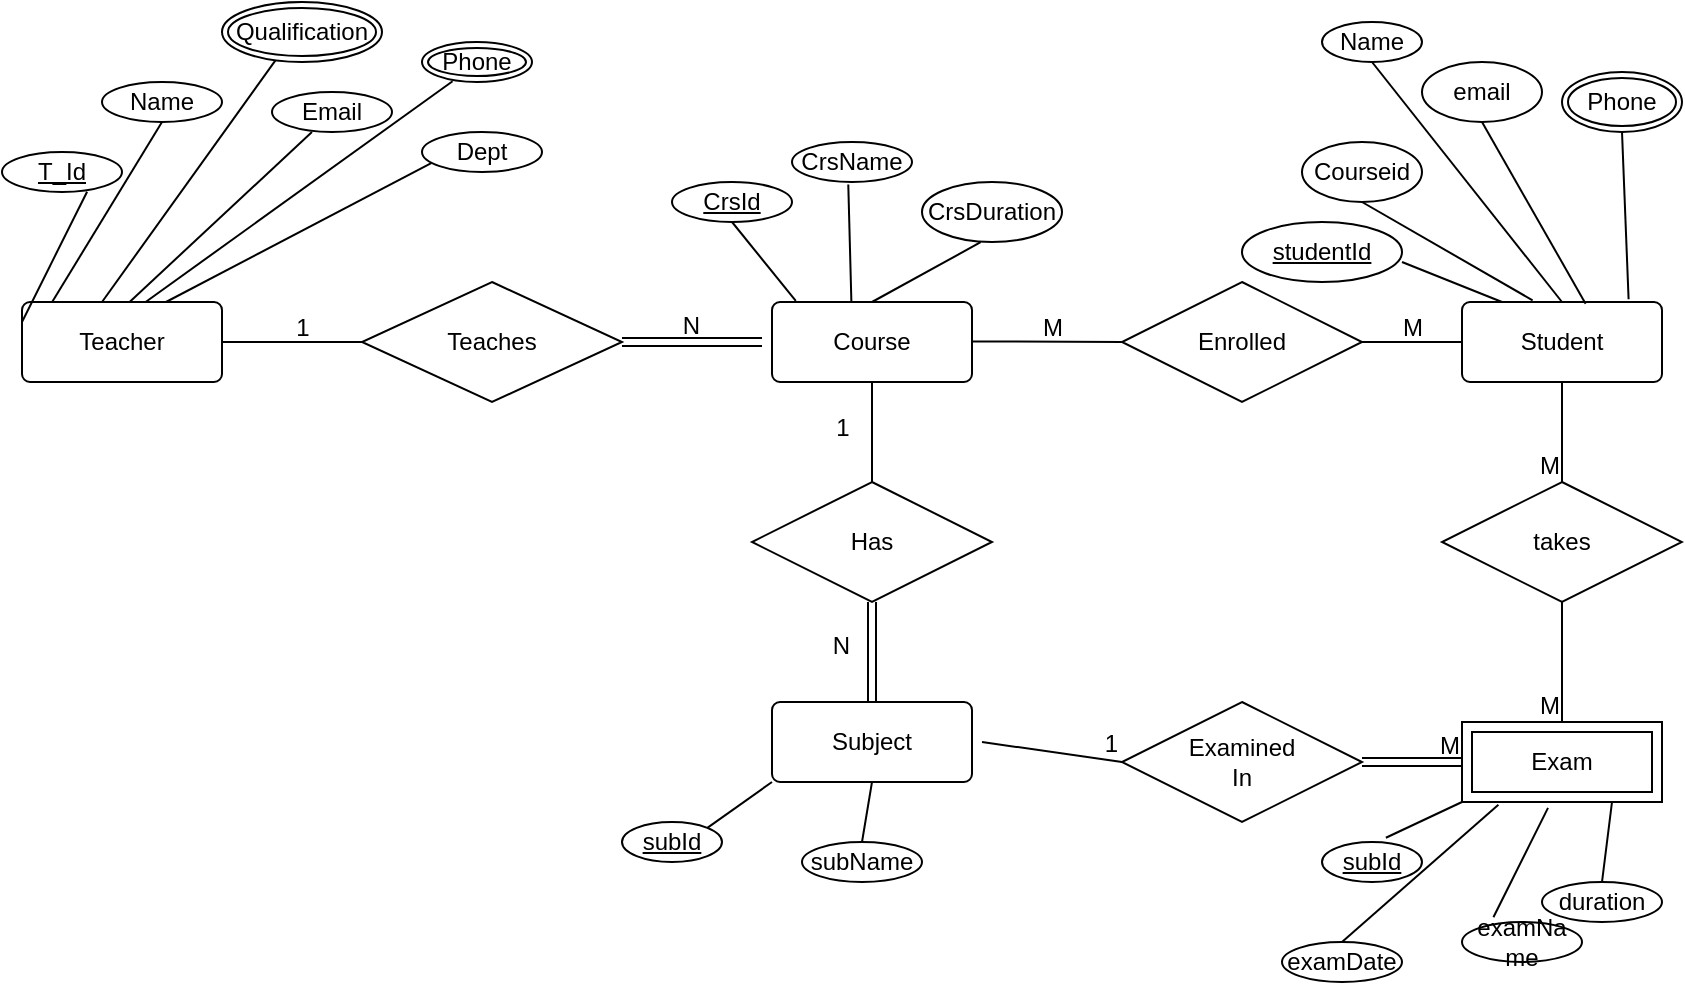 <mxfile version="24.8.6">
  <diagram name="Page-1" id="_ytgaHepzzwcKjkl0jKX">
    <mxGraphModel dx="1235" dy="614" grid="1" gridSize="10" guides="1" tooltips="1" connect="1" arrows="1" fold="1" page="1" pageScale="1" pageWidth="1100" pageHeight="850" math="0" shadow="0">
      <root>
        <mxCell id="0" />
        <mxCell id="1" parent="0" />
        <mxCell id="P0WSRWI9Bc2csYWGWG9O-1" value="Teacher" style="rounded=1;arcSize=10;whiteSpace=wrap;html=1;align=center;" vertex="1" parent="1">
          <mxGeometry x="10" y="160" width="100" height="40" as="geometry" />
        </mxCell>
        <mxCell id="P0WSRWI9Bc2csYWGWG9O-2" value="Course" style="rounded=1;arcSize=10;whiteSpace=wrap;html=1;align=center;" vertex="1" parent="1">
          <mxGeometry x="385" y="160" width="100" height="40" as="geometry" />
        </mxCell>
        <mxCell id="P0WSRWI9Bc2csYWGWG9O-3" value="Student" style="rounded=1;arcSize=10;whiteSpace=wrap;html=1;align=center;" vertex="1" parent="1">
          <mxGeometry x="730" y="160" width="100" height="40" as="geometry" />
        </mxCell>
        <mxCell id="P0WSRWI9Bc2csYWGWG9O-4" value="Subject" style="rounded=1;arcSize=10;whiteSpace=wrap;html=1;align=center;" vertex="1" parent="1">
          <mxGeometry x="385" y="360" width="100" height="40" as="geometry" />
        </mxCell>
        <mxCell id="P0WSRWI9Bc2csYWGWG9O-6" value="Teaches" style="shape=rhombus;perimeter=rhombusPerimeter;whiteSpace=wrap;html=1;align=center;" vertex="1" parent="1">
          <mxGeometry x="180" y="150" width="130" height="60" as="geometry" />
        </mxCell>
        <mxCell id="P0WSRWI9Bc2csYWGWG9O-7" value="Enrolled" style="shape=rhombus;perimeter=rhombusPerimeter;whiteSpace=wrap;html=1;align=center;" vertex="1" parent="1">
          <mxGeometry x="560" y="150" width="120" height="60" as="geometry" />
        </mxCell>
        <mxCell id="P0WSRWI9Bc2csYWGWG9O-8" value="Has" style="shape=rhombus;perimeter=rhombusPerimeter;whiteSpace=wrap;html=1;align=center;" vertex="1" parent="1">
          <mxGeometry x="375" y="250" width="120" height="60" as="geometry" />
        </mxCell>
        <mxCell id="P0WSRWI9Bc2csYWGWG9O-9" value="takes" style="shape=rhombus;perimeter=rhombusPerimeter;whiteSpace=wrap;html=1;align=center;" vertex="1" parent="1">
          <mxGeometry x="720" y="250" width="120" height="60" as="geometry" />
        </mxCell>
        <mxCell id="P0WSRWI9Bc2csYWGWG9O-10" value="" style="endArrow=none;html=1;rounded=0;entryX=0;entryY=0.5;entryDx=0;entryDy=0;exitX=1;exitY=0.5;exitDx=0;exitDy=0;" edge="1" parent="1" source="P0WSRWI9Bc2csYWGWG9O-1" target="P0WSRWI9Bc2csYWGWG9O-6">
          <mxGeometry relative="1" as="geometry">
            <mxPoint x="100" y="180" as="sourcePoint" />
            <mxPoint x="260" y="180" as="targetPoint" />
          </mxGeometry>
        </mxCell>
        <mxCell id="P0WSRWI9Bc2csYWGWG9O-11" value="" style="shape=link;html=1;rounded=0;" edge="1" parent="1">
          <mxGeometry relative="1" as="geometry">
            <mxPoint x="310" y="180" as="sourcePoint" />
            <mxPoint x="380" y="180" as="targetPoint" />
          </mxGeometry>
        </mxCell>
        <mxCell id="P0WSRWI9Bc2csYWGWG9O-12" value="" style="resizable=0;html=1;whiteSpace=wrap;align=left;verticalAlign=bottom;" connectable="0" vertex="1" parent="P0WSRWI9Bc2csYWGWG9O-11">
          <mxGeometry x="-1" relative="1" as="geometry" />
        </mxCell>
        <mxCell id="P0WSRWI9Bc2csYWGWG9O-13" value="N" style="resizable=0;html=1;whiteSpace=wrap;align=right;verticalAlign=bottom;" connectable="0" vertex="1" parent="P0WSRWI9Bc2csYWGWG9O-11">
          <mxGeometry x="1" relative="1" as="geometry">
            <mxPoint x="-30" as="offset" />
          </mxGeometry>
        </mxCell>
        <mxCell id="P0WSRWI9Bc2csYWGWG9O-14" value="&lt;div style=&quot;text-align: left;&quot;&gt;&lt;span style=&quot;background-color: initial;&quot;&gt;1&lt;/span&gt;&lt;/div&gt;" style="text;html=1;align=center;verticalAlign=middle;resizable=0;points=[];autosize=1;strokeColor=none;fillColor=none;" vertex="1" parent="1">
          <mxGeometry x="135" y="158" width="30" height="30" as="geometry" />
        </mxCell>
        <mxCell id="P0WSRWI9Bc2csYWGWG9O-15" value="Exam" style="shape=ext;margin=3;double=1;whiteSpace=wrap;html=1;align=center;" vertex="1" parent="1">
          <mxGeometry x="730" y="370" width="100" height="40" as="geometry" />
        </mxCell>
        <mxCell id="P0WSRWI9Bc2csYWGWG9O-16" value="" style="endArrow=none;html=1;rounded=0;" edge="1" parent="1">
          <mxGeometry relative="1" as="geometry">
            <mxPoint x="485" y="179.71" as="sourcePoint" />
            <mxPoint x="560" y="180" as="targetPoint" />
          </mxGeometry>
        </mxCell>
        <mxCell id="P0WSRWI9Bc2csYWGWG9O-17" value="" style="endArrow=none;html=1;rounded=0;" edge="1" parent="1">
          <mxGeometry relative="1" as="geometry">
            <mxPoint x="680" y="180" as="sourcePoint" />
            <mxPoint x="730" y="180" as="targetPoint" />
          </mxGeometry>
        </mxCell>
        <mxCell id="P0WSRWI9Bc2csYWGWG9O-18" value="M&lt;span style=&quot;color: rgba(0, 0, 0, 0); font-family: monospace; font-size: 0px; text-align: start;&quot;&gt;%3CmxGraphModel%3E%3Croot%3E%3CmxCell%20id%3D%220%22%2F%3E%3CmxCell%20id%3D%221%22%20parent%3D%220%22%2F%3E%3CmxCell%20id%3D%222%22%20value%3D%22%22%20style%3D%22endArrow%3Dnone%3Bhtml%3D1%3Brounded%3D0%3B%22%20edge%3D%221%22%20parent%3D%221%22%3E%3CmxGeometry%20relative%3D%221%22%20as%3D%22geometry%22%3E%3CmxPoint%20x%3D%22485%22%20y%3D%22179.71%22%20as%3D%22sourcePoint%22%2F%3E%3CmxPoint%20x%3D%22560%22%20y%3D%22180%22%20as%3D%22targetPoint%22%2F%3E%3C%2FmxGeometry%3E%3C%2FmxCell%3E%3C%2Froot%3E%3C%2FmxGraphModel%3E&lt;/span&gt;" style="text;html=1;align=center;verticalAlign=middle;resizable=0;points=[];autosize=1;strokeColor=none;fillColor=none;" vertex="1" parent="1">
          <mxGeometry x="510" y="158" width="30" height="30" as="geometry" />
        </mxCell>
        <mxCell id="P0WSRWI9Bc2csYWGWG9O-19" value="M" style="text;html=1;align=center;verticalAlign=middle;resizable=0;points=[];autosize=1;strokeColor=none;fillColor=none;" vertex="1" parent="1">
          <mxGeometry x="690" y="158" width="30" height="30" as="geometry" />
        </mxCell>
        <mxCell id="P0WSRWI9Bc2csYWGWG9O-20" value="" style="endArrow=none;html=1;rounded=0;exitX=0.5;exitY=1;exitDx=0;exitDy=0;entryX=0.5;entryY=0;entryDx=0;entryDy=0;" edge="1" parent="1" source="P0WSRWI9Bc2csYWGWG9O-2" target="P0WSRWI9Bc2csYWGWG9O-8">
          <mxGeometry relative="1" as="geometry">
            <mxPoint x="440" y="300" as="sourcePoint" />
            <mxPoint x="440" y="240" as="targetPoint" />
          </mxGeometry>
        </mxCell>
        <mxCell id="P0WSRWI9Bc2csYWGWG9O-22" value="" style="shape=link;html=1;rounded=0;entryX=0.5;entryY=0;entryDx=0;entryDy=0;exitX=0.5;exitY=1;exitDx=0;exitDy=0;" edge="1" parent="1" source="P0WSRWI9Bc2csYWGWG9O-8" target="P0WSRWI9Bc2csYWGWG9O-4">
          <mxGeometry relative="1" as="geometry">
            <mxPoint x="440" y="300" as="sourcePoint" />
            <mxPoint x="600" y="300" as="targetPoint" />
          </mxGeometry>
        </mxCell>
        <mxCell id="P0WSRWI9Bc2csYWGWG9O-23" value="N" style="resizable=0;html=1;whiteSpace=wrap;align=right;verticalAlign=bottom;" connectable="0" vertex="1" parent="P0WSRWI9Bc2csYWGWG9O-22">
          <mxGeometry x="1" relative="1" as="geometry">
            <mxPoint x="-10" y="-20" as="offset" />
          </mxGeometry>
        </mxCell>
        <mxCell id="P0WSRWI9Bc2csYWGWG9O-24" value="1" style="text;html=1;align=center;verticalAlign=middle;resizable=0;points=[];autosize=1;strokeColor=none;fillColor=none;" vertex="1" parent="1">
          <mxGeometry x="405" y="208" width="30" height="30" as="geometry" />
        </mxCell>
        <mxCell id="P0WSRWI9Bc2csYWGWG9O-25" value="Examined&lt;br&gt;In" style="shape=rhombus;perimeter=rhombusPerimeter;whiteSpace=wrap;html=1;align=center;" vertex="1" parent="1">
          <mxGeometry x="560" y="360" width="120" height="60" as="geometry" />
        </mxCell>
        <mxCell id="P0WSRWI9Bc2csYWGWG9O-26" value="" style="shape=link;html=1;rounded=0;" edge="1" parent="1">
          <mxGeometry relative="1" as="geometry">
            <mxPoint x="680" y="390" as="sourcePoint" />
            <mxPoint x="730" y="390" as="targetPoint" />
          </mxGeometry>
        </mxCell>
        <mxCell id="P0WSRWI9Bc2csYWGWG9O-27" value="M" style="resizable=0;html=1;whiteSpace=wrap;align=right;verticalAlign=bottom;" connectable="0" vertex="1" parent="P0WSRWI9Bc2csYWGWG9O-26">
          <mxGeometry x="1" relative="1" as="geometry" />
        </mxCell>
        <mxCell id="P0WSRWI9Bc2csYWGWG9O-28" value="" style="endArrow=none;html=1;rounded=0;exitX=1.05;exitY=0.5;exitDx=0;exitDy=0;exitPerimeter=0;entryX=0;entryY=0.5;entryDx=0;entryDy=0;" edge="1" parent="1" source="P0WSRWI9Bc2csYWGWG9O-4" target="P0WSRWI9Bc2csYWGWG9O-25">
          <mxGeometry relative="1" as="geometry">
            <mxPoint x="580" y="420" as="sourcePoint" />
            <mxPoint x="740" y="420" as="targetPoint" />
          </mxGeometry>
        </mxCell>
        <mxCell id="P0WSRWI9Bc2csYWGWG9O-29" value="1" style="resizable=0;html=1;whiteSpace=wrap;align=right;verticalAlign=bottom;" connectable="0" vertex="1" parent="P0WSRWI9Bc2csYWGWG9O-28">
          <mxGeometry x="1" relative="1" as="geometry" />
        </mxCell>
        <mxCell id="P0WSRWI9Bc2csYWGWG9O-33" value="" style="endArrow=none;html=1;rounded=0;exitX=0.5;exitY=1;exitDx=0;exitDy=0;entryX=0.5;entryY=0;entryDx=0;entryDy=0;" edge="1" parent="1" source="P0WSRWI9Bc2csYWGWG9O-9" target="P0WSRWI9Bc2csYWGWG9O-15">
          <mxGeometry relative="1" as="geometry">
            <mxPoint x="670" y="260" as="sourcePoint" />
            <mxPoint x="780" y="360" as="targetPoint" />
          </mxGeometry>
        </mxCell>
        <mxCell id="P0WSRWI9Bc2csYWGWG9O-34" value="M" style="resizable=0;html=1;whiteSpace=wrap;align=right;verticalAlign=bottom;" connectable="0" vertex="1" parent="P0WSRWI9Bc2csYWGWG9O-33">
          <mxGeometry x="1" relative="1" as="geometry" />
        </mxCell>
        <mxCell id="P0WSRWI9Bc2csYWGWG9O-35" value="" style="endArrow=none;html=1;rounded=0;entryX=0.5;entryY=0;entryDx=0;entryDy=0;exitX=0.5;exitY=1;exitDx=0;exitDy=0;" edge="1" parent="1" source="P0WSRWI9Bc2csYWGWG9O-3" target="P0WSRWI9Bc2csYWGWG9O-9">
          <mxGeometry relative="1" as="geometry">
            <mxPoint x="670" y="260" as="sourcePoint" />
            <mxPoint x="830" y="260" as="targetPoint" />
          </mxGeometry>
        </mxCell>
        <mxCell id="P0WSRWI9Bc2csYWGWG9O-36" value="M" style="resizable=0;html=1;whiteSpace=wrap;align=right;verticalAlign=bottom;" connectable="0" vertex="1" parent="P0WSRWI9Bc2csYWGWG9O-35">
          <mxGeometry x="1" relative="1" as="geometry" />
        </mxCell>
        <mxCell id="P0WSRWI9Bc2csYWGWG9O-37" value="T_Id" style="ellipse;whiteSpace=wrap;html=1;align=center;fontStyle=4;" vertex="1" parent="1">
          <mxGeometry y="85" width="60" height="20" as="geometry" />
        </mxCell>
        <mxCell id="P0WSRWI9Bc2csYWGWG9O-41" value="Name&lt;span style=&quot;color: rgba(0, 0, 0, 0); font-family: monospace; font-size: 0px; text-align: start; text-wrap-mode: nowrap;&quot;&gt;%3CmxGraphModel%3E%3Croot%3E%3CmxCell%20id%3D%220%22%2F%3E%3CmxCell%20id%3D%221%22%20parent%3D%220%22%2F%3E%3CmxCell%20id%3D%222%22%20value%3D%22T_Email%26lt%3Bspan%20style%3D%26quot%3Bcolor%3A%20rgba(0%2C%200%2C%200%2C%200)%3B%20font-family%3A%20monospace%3B%20font-size%3A%200px%3B%20text-align%3A%20start%3B%20text-wrap-mode%3A%20nowrap%3B%26quot%3B%26gt%3B%253CmxGraphModel%253E%253Croot%253E%253CmxCell%2520id%253D%25220%2522%252F%253E%253CmxCell%2520id%253D%25221%2522%2520parent%253D%25220%2522%252F%253E%253CmxCell%2520id%253D%25222%2522%2520value%253D%2522T_Name%2526lt%253Bspan%2520style%253D%2526quot%253Bcolor%253A%2520rgba(0%252C%25200%252C%25200%252C%25200)%253B%2520font-family%253A%2520monospace%253B%2520font-size%253A%25200px%253B%2520text-align%253A%2520start%253B%2520text-wrap-mode%253A%2520nowrap%253B%2526quot%253B%2526gt%253B%25253CmxGraphModel%25253E%25253Croot%25253E%25253CmxCell%252520id%25253D%2525220%252522%25252F%25253E%25253CmxCell%252520id%25253D%2525221%252522%252520parent%25253D%2525220%252522%25252F%25253E%25253CmxCell%252520id%25253D%2525222%252522%252520value%25253D%252522T_Id%252522%252520style%25253D%252522ellipse%25253BwhiteSpace%25253Dwrap%25253Bhtml%25253D1%25253Balign%25253Dcenter%25253BfontStyle%25253D4%25253B%252522%252520vertex%25253D%2525221%252522%252520parent%25253D%2525221%252522%25253E%25253CmxGeometry%252520y%25253D%25252260%252522%252520width%25253D%25252260%252522%252520height%25253D%25252220%252522%252520as%25253D%252522geometry%252522%25252F%25253E%25253C%25252FmxCell%25253E%25253C%25252Froot%25253E%25253C%25252FmxGraphModel%25253E%2526lt%253B%252Fspan%2526gt%253B%2522%2520style%253D%2522ellipse%253BwhiteSpace%253Dwrap%253Bhtml%253D1%253Balign%253Dcenter%253BfontStyle%253D4%253B%2522%2520vertex%253D%25221%2522%2520parent%253D%25221%2522%253E%253CmxGeometry%2520x%253D%252260%2522%2520y%253D%252280%2522%2520width%253D%252260%2522%2520height%253D%252220%2522%2520as%253D%2522geometry%2522%252F%253E%253C%252FmxCell%253E%253C%252Froot%253E%253C%252FmxGraphModel%253E%26lt%3B%2Fspan%26gt%3B%26lt%3Bspan%20style%3D%26quot%3Bcolor%3A%20rgba(0%2C%200%2C%200%2C%200)%3B%20font-family%3A%20monospace%3B%20font-size%3A%200px%3B%20text-align%3A%20start%3B%20text-wrap-mode%3A%20nowrap%3B%26quot%3B%26gt%3B%253CmxGraphModel%253E%253Croot%253E%253CmxCell%2520id%253D%25220%2522%252F%253E%253CmxCell%2520id%253D%25221%2522%2520parent%253D%25220%2522%252F%253E%253CmxCell%2520id%253D%25222%2522%2520value%253D%2522T_Id%2522%2520style%253D%2522ellipse%253BwhiteSpace%253Dwrap%253Bhtml%253D1%253Balign%253Dcenter%253BfontStyle%253D4%253B%2522%2520vertex%253D%25221%2522%2520parent%253D%25221%2522%253E%253CmxGeometry%2520y%253D%252260%2522%2520width%253D%252260%2522%2520height%253D%252220%2522%2520as%253D%2522geometry%2522%252F%253E%253C%252FmxCell%253E%253C%252Froot%253E%253C%252FmxGraphModel%253E%26lt%3B%2Fspan%26gt%3B%22%20style%3D%22ellipse%3BwhiteSpace%3Dwrap%3Bhtml%3D1%3Balign%3Dcenter%3BfontStyle%3D4%3B%22%20vertex%3D%221%22%20parent%3D%221%22%3E%3CmxGeometry%20x%3D%22120%22%20y%3D%22110%22%20width%3D%2260%22%20height%3D%2220%22%20as%3D%22geometry%22%2F%3E%3C%2FmxCell%3E%3C%2Froot%3E%3C%2FmxGraphModel%3E&lt;/span&gt;" style="ellipse;whiteSpace=wrap;html=1;align=center;" vertex="1" parent="1">
          <mxGeometry x="50" y="50" width="60" height="20" as="geometry" />
        </mxCell>
        <mxCell id="P0WSRWI9Bc2csYWGWG9O-42" value="Dept" style="ellipse;whiteSpace=wrap;html=1;align=center;" vertex="1" parent="1">
          <mxGeometry x="210" y="75" width="60" height="20" as="geometry" />
        </mxCell>
        <mxCell id="P0WSRWI9Bc2csYWGWG9O-43" value="Email" style="ellipse;whiteSpace=wrap;html=1;align=center;" vertex="1" parent="1">
          <mxGeometry x="135" y="55" width="60" height="20" as="geometry" />
        </mxCell>
        <mxCell id="P0WSRWI9Bc2csYWGWG9O-45" value="Qualification" style="ellipse;shape=doubleEllipse;margin=3;whiteSpace=wrap;html=1;align=center;" vertex="1" parent="1">
          <mxGeometry x="110" y="10" width="80" height="30" as="geometry" />
        </mxCell>
        <mxCell id="P0WSRWI9Bc2csYWGWG9O-46" value="Phone" style="ellipse;shape=doubleEllipse;margin=3;whiteSpace=wrap;html=1;align=center;" vertex="1" parent="1">
          <mxGeometry x="210" y="30" width="55" height="20" as="geometry" />
        </mxCell>
        <mxCell id="P0WSRWI9Bc2csYWGWG9O-49" value="" style="endArrow=none;html=1;rounded=0;entryX=0;entryY=0.25;entryDx=0;entryDy=0;entryPerimeter=0;exitX=0.709;exitY=0.993;exitDx=0;exitDy=0;exitPerimeter=0;" edge="1" parent="1" source="P0WSRWI9Bc2csYWGWG9O-37" target="P0WSRWI9Bc2csYWGWG9O-1">
          <mxGeometry relative="1" as="geometry">
            <mxPoint x="-30" y="230" as="sourcePoint" />
            <mxPoint x="130" y="230" as="targetPoint" />
          </mxGeometry>
        </mxCell>
        <mxCell id="P0WSRWI9Bc2csYWGWG9O-51" value="" style="endArrow=none;html=1;rounded=0;entryX=0.15;entryY=0.003;entryDx=0;entryDy=0;entryPerimeter=0;exitX=0.5;exitY=1;exitDx=0;exitDy=0;exitPerimeter=0;" edge="1" parent="1" source="P0WSRWI9Bc2csYWGWG9O-41" target="P0WSRWI9Bc2csYWGWG9O-1">
          <mxGeometry relative="1" as="geometry">
            <mxPoint y="110" as="sourcePoint" />
            <mxPoint x="18" y="186" as="targetPoint" />
          </mxGeometry>
        </mxCell>
        <mxCell id="P0WSRWI9Bc2csYWGWG9O-53" value="" style="endArrow=none;html=1;rounded=0;entryX=0.4;entryY=0;entryDx=0;entryDy=0;exitX=0.333;exitY=0.976;exitDx=0;exitDy=0;exitPerimeter=0;entryPerimeter=0;" edge="1" parent="1" source="P0WSRWI9Bc2csYWGWG9O-45" target="P0WSRWI9Bc2csYWGWG9O-1">
          <mxGeometry relative="1" as="geometry">
            <mxPoint x="60" y="240" as="sourcePoint" />
            <mxPoint x="220" y="240" as="targetPoint" />
          </mxGeometry>
        </mxCell>
        <mxCell id="P0WSRWI9Bc2csYWGWG9O-54" value="" style="endArrow=none;html=1;rounded=0;entryX=0.538;entryY=0;entryDx=0;entryDy=0;entryPerimeter=0;exitX=0.333;exitY=1;exitDx=0;exitDy=0;exitPerimeter=0;" edge="1" parent="1" source="P0WSRWI9Bc2csYWGWG9O-43" target="P0WSRWI9Bc2csYWGWG9O-1">
          <mxGeometry relative="1" as="geometry">
            <mxPoint x="10" y="110" as="sourcePoint" />
            <mxPoint x="37" y="171" as="targetPoint" />
          </mxGeometry>
        </mxCell>
        <mxCell id="P0WSRWI9Bc2csYWGWG9O-55" value="" style="endArrow=none;html=1;rounded=0;entryX=0.72;entryY=0;entryDx=0;entryDy=0;entryPerimeter=0;exitX=0.077;exitY=0.779;exitDx=0;exitDy=0;exitPerimeter=0;" edge="1" parent="1" source="P0WSRWI9Bc2csYWGWG9O-42" target="P0WSRWI9Bc2csYWGWG9O-1">
          <mxGeometry relative="1" as="geometry">
            <mxPoint x="77" y="112" as="sourcePoint" />
            <mxPoint x="74" y="171" as="targetPoint" />
          </mxGeometry>
        </mxCell>
        <mxCell id="P0WSRWI9Bc2csYWGWG9O-56" value="" style="endArrow=none;html=1;rounded=0;entryX=0.62;entryY=-0.003;entryDx=0;entryDy=0;entryPerimeter=0;exitX=0.278;exitY=0.98;exitDx=0;exitDy=0;exitPerimeter=0;" edge="1" parent="1" source="P0WSRWI9Bc2csYWGWG9O-46" target="P0WSRWI9Bc2csYWGWG9O-1">
          <mxGeometry relative="1" as="geometry">
            <mxPoint x="140" y="126" as="sourcePoint" />
            <mxPoint x="91" y="171" as="targetPoint" />
          </mxGeometry>
        </mxCell>
        <mxCell id="P0WSRWI9Bc2csYWGWG9O-57" value="CrsId" style="ellipse;whiteSpace=wrap;html=1;align=center;fontStyle=4;" vertex="1" parent="1">
          <mxGeometry x="335" y="100" width="60" height="20" as="geometry" />
        </mxCell>
        <mxCell id="P0WSRWI9Bc2csYWGWG9O-58" value="CrsName&lt;span style=&quot;color: rgba(0, 0, 0, 0); font-family: monospace; font-size: 0px; text-align: start; text-wrap-mode: nowrap;&quot;&gt;%3CmxGraphModel%3E%3Croot%3E%3CmxCell%20id%3D%220%22%2F%3E%3CmxCell%20id%3D%221%22%20parent%3D%220%22%2F%3E%3CmxCell%20id%3D%222%22%20value%3D%22T_Email%26lt%3Bspan%20style%3D%26quot%3Bcolor%3A%20rgba(0%2C%200%2C%200%2C%200)%3B%20font-family%3A%20monospace%3B%20font-size%3A%200px%3B%20text-align%3A%20start%3B%20text-wrap-mode%3A%20nowrap%3B%26quot%3B%26gt%3B%253CmxGraphModel%253E%253Croot%253E%253CmxCell%2520id%253D%25220%2522%252F%253E%253CmxCell%2520id%253D%25221%2522%2520parent%253D%25220%2522%252F%253E%253CmxCell%2520id%253D%25222%2522%2520value%253D%2522T_Name%2526lt%253Bspan%2520style%253D%2526quot%253Bcolor%253A%2520rgba(0%252C%25200%252C%25200%252C%25200)%253B%2520font-family%253A%2520monospace%253B%2520font-size%253A%25200px%253B%2520text-align%253A%2520start%253B%2520text-wrap-mode%253A%2520nowrap%253B%2526quot%253B%2526gt%253B%25253CmxGraphModel%25253E%25253Croot%25253E%25253CmxCell%252520id%25253D%2525220%252522%25252F%25253E%25253CmxCell%252520id%25253D%2525221%252522%252520parent%25253D%2525220%252522%25252F%25253E%25253CmxCell%252520id%25253D%2525222%252522%252520value%25253D%252522T_Id%252522%252520style%25253D%252522ellipse%25253BwhiteSpace%25253Dwrap%25253Bhtml%25253D1%25253Balign%25253Dcenter%25253BfontStyle%25253D4%25253B%252522%252520vertex%25253D%2525221%252522%252520parent%25253D%2525221%252522%25253E%25253CmxGeometry%252520y%25253D%25252260%252522%252520width%25253D%25252260%252522%252520height%25253D%25252220%252522%252520as%25253D%252522geometry%252522%25252F%25253E%25253C%25252FmxCell%25253E%25253C%25252Froot%25253E%25253C%25252FmxGraphModel%25253E%2526lt%253B%252Fspan%2526gt%253B%2522%2520style%253D%2522ellipse%253BwhiteSpace%253Dwrap%253Bhtml%253D1%253Balign%253Dcenter%253BfontStyle%253D4%253B%2522%2520vertex%253D%25221%2522%2520parent%253D%25221%2522%253E%253CmxGeometry%2520x%253D%252260%2522%2520y%253D%252280%2522%2520width%253D%252260%2522%2520height%253D%252220%2522%2520as%253D%2522geometry%2522%252F%253E%253C%252FmxCell%253E%253C%252Froot%253E%253C%252FmxGraphModel%253E%26lt%3B%2Fspan%26gt%3B%26lt%3Bspan%20style%3D%26quot%3Bcolor%3A%20rgba(0%2C%200%2C%200%2C%200)%3B%20font-family%3A%20monospace%3B%20font-size%3A%200px%3B%20text-align%3A%20start%3B%20text-wrap-mode%3A%20nowrap%3B%26quot%3B%26gt%3B%253CmxGraphModel%253E%253Croot%253E%253CmxCell%2520id%253D%25220%2522%252F%253E%253CmxCell%2520id%253D%25221%2522%2520parent%253D%25220%2522%252F%253E%253CmxCell%2520id%253D%25222%2522%2520value%253D%2522T_Id%2522%2520style%253D%2522ellipse%253BwhiteSpace%253Dwrap%253Bhtml%253D1%253Balign%253Dcenter%253BfontStyle%253D4%253B%2522%2520vertex%253D%25221%2522%2520parent%253D%25221%2522%253E%253CmxGeometry%2520y%253D%252260%2522%2520width%253D%252260%2522%2520height%253D%252220%2522%2520as%253D%2522geometry%2522%252F%253E%253C%252FmxCell%253E%253C%252Froot%253E%253C%252FmxGraphModel%253E%26lt%3B%2Fspan%26gt%3B%22%20style%3D%22ellipse%3BwhiteSpace%3Dwrap%3Bhtml%3D1%3Balign%3Dcenter%3BfontStyle%3D4%3B%22%20vertex%3D%221%22%20parent%3D%221%22%3E%3CmxGeometry%20x%3D%22120%22%20y%3D%22110%22%20width%3D%2260%22%20height%3D%2220%22%20as%3D%22geometry%22%2F%3E%3C%2FmxCell%3E%3C%2Froot%3E%3C%2FmxGraphModel%3E&lt;/span&gt;" style="ellipse;whiteSpace=wrap;html=1;align=center;" vertex="1" parent="1">
          <mxGeometry x="395" y="80" width="60" height="20" as="geometry" />
        </mxCell>
        <mxCell id="P0WSRWI9Bc2csYWGWG9O-59" value="CrsDuration&lt;span style=&quot;color: rgba(0, 0, 0, 0); font-family: monospace; font-size: 0px; text-align: start; text-wrap-mode: nowrap;&quot;&gt;%3CmxGraphModel%3E%3Croot%3E%3CmxCell%20id%3D%220%22%2F%3E%3CmxCell%20id%3D%221%22%20parent%3D%220%22%2F%3E%3CmxCell%20id%3D%222%22%20value%3D%22T_Email%26lt%3Bspan%20style%3D%26quot%3Bcolor%3A%20rgba(0%2C%200%2C%200%2C%200)%3B%20font-family%3A%20monospace%3B%20font-size%3A%200px%3B%20text-align%3A%20start%3B%20text-wrap-mode%3A%20nowrap%3B%26quot%3B%26gt%3B%253CmxGraphModel%253E%253Croot%253E%253CmxCell%2520id%253D%25220%2522%252F%253E%253CmxCell%2520id%253D%25221%2522%2520parent%253D%25220%2522%252F%253E%253CmxCell%2520id%253D%25222%2522%2520value%253D%2522T_Name%2526lt%253Bspan%2520style%253D%2526quot%253Bcolor%253A%2520rgba(0%252C%25200%252C%25200%252C%25200)%253B%2520font-family%253A%2520monospace%253B%2520font-size%253A%25200px%253B%2520text-align%253A%2520start%253B%2520text-wrap-mode%253A%2520nowrap%253B%2526quot%253B%2526gt%253B%25253CmxGraphModel%25253E%25253Croot%25253E%25253CmxCell%252520id%25253D%2525220%252522%25252F%25253E%25253CmxCell%252520id%25253D%2525221%252522%252520parent%25253D%2525220%252522%25252F%25253E%25253CmxCell%252520id%25253D%2525222%252522%252520value%25253D%252522T_Id%252522%252520style%25253D%252522ellipse%25253BwhiteSpace%25253Dwrap%25253Bhtml%25253D1%25253Balign%25253Dcenter%25253BfontStyle%25253D4%25253B%252522%252520vertex%25253D%2525221%252522%252520parent%25253D%2525221%252522%25253E%25253CmxGeometry%252520y%25253D%25252260%252522%252520width%25253D%25252260%252522%252520height%25253D%25252220%252522%252520as%25253D%252522geometry%252522%25252F%25253E%25253C%25252FmxCell%25253E%25253C%25252Froot%25253E%25253C%25252FmxGraphModel%25253E%2526lt%253B%252Fspan%2526gt%253B%2522%2520style%253D%2522ellipse%253BwhiteSpace%253Dwrap%253Bhtml%253D1%253Balign%253Dcenter%253BfontStyle%253D4%253B%2522%2520vertex%253D%25221%2522%2520parent%253D%25221%2522%253E%253CmxGeometry%2520x%253D%252260%2522%2520y%253D%252280%2522%2520width%253D%252260%2522%2520height%253D%252220%2522%2520as%253D%2522geometry%2522%252F%253E%253C%252FmxCell%253E%253C%252Froot%253E%253C%252FmxGraphModel%253E%26lt%3B%2Fspan%26gt%3B%26lt%3Bspan%20style%3D%26quot%3Bcolor%3A%20rgba(0%2C%200%2C%200%2C%200)%3B%20font-family%3A%20monospace%3B%20font-size%3A%200px%3B%20text-align%3A%20start%3B%20text-wrap-mode%3A%20nowrap%3B%26quot%3B%26gt%3B%253CmxGraphModel%253E%253Croot%253E%253CmxCell%2520id%253D%25220%2522%252F%253E%253CmxCell%2520id%253D%25221%2522%2520parent%253D%25220%2522%252F%253E%253CmxCell%2520id%253D%25222%2522%2520value%253D%2522T_Id%2522%2520style%253D%2522ellipse%253BwhiteSpace%253Dwrap%253Bhtml%253D1%253Balign%253Dcenter%253BfontStyle%253D4%253B%2522%2520vertex%253D%25221%2522%2520parent%253D%25221%2522%253E%253CmxGeometry%2520y%253D%252260%2522%2520width%253D%252260%2522%2520height%253D%252220%2522%2520as%253D%2522geometry%2522%252F%253E%253C%252FmxCell%253E%253C%252Froot%253E%253C%252FmxGraphModel%253E%26lt%3B%2Fspan%26gt%3B%22%20style%3D%22ellipse%3BwhiteSpace%3Dwrap%3Bhtml%3D1%3Balign%3Dcenter%3BfontStyle%3D4%3B%22%20vertex%3D%221%22%20parent%3D%221%22%3E%3CmxGeometry%20x%3D%22120%22%20y%3D%22110%22%20width%3D%2260%22%20height%3D%2220%22%20as%3D%22geometry%22%2F%3E%3C%2FmxCell%3E%3C%2Froot%3E%3C%2FmxGraphModel%3E&lt;/span&gt;" style="ellipse;whiteSpace=wrap;html=1;align=center;" vertex="1" parent="1">
          <mxGeometry x="460" y="100" width="70" height="30" as="geometry" />
        </mxCell>
        <mxCell id="P0WSRWI9Bc2csYWGWG9O-60" value="" style="endArrow=none;html=1;rounded=0;entryX=0.119;entryY=-0.014;entryDx=0;entryDy=0;entryPerimeter=0;exitX=0.5;exitY=1;exitDx=0;exitDy=0;" edge="1" parent="1" source="P0WSRWI9Bc2csYWGWG9O-57" target="P0WSRWI9Bc2csYWGWG9O-2">
          <mxGeometry relative="1" as="geometry">
            <mxPoint x="380" y="140" as="sourcePoint" />
            <mxPoint x="540" y="140" as="targetPoint" />
          </mxGeometry>
        </mxCell>
        <mxCell id="P0WSRWI9Bc2csYWGWG9O-61" value="" style="endArrow=none;html=1;rounded=0;entryX=0.397;entryY=0.003;entryDx=0;entryDy=0;entryPerimeter=0;exitX=0.469;exitY=1.061;exitDx=0;exitDy=0;exitPerimeter=0;" edge="1" parent="1" source="P0WSRWI9Bc2csYWGWG9O-58" target="P0WSRWI9Bc2csYWGWG9O-2">
          <mxGeometry relative="1" as="geometry">
            <mxPoint x="375" y="130" as="sourcePoint" />
            <mxPoint x="407" y="169" as="targetPoint" />
          </mxGeometry>
        </mxCell>
        <mxCell id="P0WSRWI9Bc2csYWGWG9O-62" value="" style="endArrow=none;html=1;rounded=0;entryX=0.5;entryY=0;entryDx=0;entryDy=0;exitX=0.419;exitY=1.004;exitDx=0;exitDy=0;exitPerimeter=0;" edge="1" parent="1" source="P0WSRWI9Bc2csYWGWG9O-59" target="P0WSRWI9Bc2csYWGWG9O-2">
          <mxGeometry relative="1" as="geometry">
            <mxPoint x="433" y="111" as="sourcePoint" />
            <mxPoint x="435" y="170" as="targetPoint" />
          </mxGeometry>
        </mxCell>
        <mxCell id="P0WSRWI9Bc2csYWGWG9O-63" value="subId&lt;span style=&quot;color: rgba(0, 0, 0, 0); font-family: monospace; font-size: 0px; text-align: start; text-wrap-mode: nowrap;&quot;&gt;%3CmxGraphModel%3E%3Croot%3E%3CmxCell%20id%3D%220%22%2F%3E%3CmxCell%20id%3D%221%22%20parent%3D%220%22%2F%3E%3CmxCell%20id%3D%222%22%20value%3D%22CrsId%22%20style%3D%22ellipse%3BwhiteSpace%3Dwrap%3Bhtml%3D1%3Balign%3Dcenter%3BfontStyle%3D4%3B%22%20vertex%3D%221%22%20parent%3D%221%22%3E%3CmxGeometry%20x%3D%22335%22%20y%3D%22100%22%20width%3D%2260%22%20height%3D%2220%22%20as%3D%22geometry%22%2F%3E%3C%2FmxCell%3E%3C%2Froot%3E%3C%2FmxGraphModel%3E&lt;/span&gt;" style="ellipse;whiteSpace=wrap;html=1;align=center;fontStyle=4;" vertex="1" parent="1">
          <mxGeometry x="310" y="420" width="50" height="20" as="geometry" />
        </mxCell>
        <mxCell id="P0WSRWI9Bc2csYWGWG9O-64" value="sub&lt;span style=&quot;color: rgba(0, 0, 0, 0); font-family: monospace; font-size: 0px; text-align: start; text-wrap-mode: nowrap;&quot;&gt;%3CmxGraphModel%3E%3Croot%3E%3CmxCell%20id%3D%220%22%2F%3E%3CmxCell%20id%3D%221%22%20parent%3D%220%22%2F%3E%3CmxCell%20id%3D%222%22%20value%3D%22CrsName%26lt%3Bspan%20style%3D%26quot%3Bcolor%3A%20rgba(0%2C%200%2C%200%2C%200)%3B%20font-family%3A%20monospace%3B%20font-size%3A%200px%3B%20text-align%3A%20start%3B%20text-wrap-mode%3A%20nowrap%3B%26quot%3B%26gt%3B%253CmxGraphModel%253E%253Croot%253E%253CmxCell%2520id%253D%25220%2522%252F%253E%253CmxCell%2520id%253D%25221%2522%2520parent%253D%25220%2522%252F%253E%253CmxCell%2520id%253D%25222%2522%2520value%253D%2522T_Email%2526lt%253Bspan%2520style%253D%2526quot%253Bcolor%253A%2520rgba(0%252C%25200%252C%25200%252C%25200)%253B%2520font-family%253A%2520monospace%253B%2520font-size%253A%25200px%253B%2520text-align%253A%2520start%253B%2520text-wrap-mode%253A%2520nowrap%253B%2526quot%253B%2526gt%253B%25253CmxGraphModel%25253E%25253Croot%25253E%25253CmxCell%252520id%25253D%2525220%252522%25252F%25253E%25253CmxCell%252520id%25253D%2525221%252522%252520parent%25253D%2525220%252522%25252F%25253E%25253CmxCell%252520id%25253D%2525222%252522%252520value%25253D%252522T_Name%252526lt%25253Bspan%252520style%25253D%252526quot%25253Bcolor%25253A%252520rgba(0%25252C%2525200%25252C%2525200%25252C%2525200)%25253B%252520font-family%25253A%252520monospace%25253B%252520font-size%25253A%2525200px%25253B%252520text-align%25253A%252520start%25253B%252520text-wrap-mode%25253A%252520nowrap%25253B%252526quot%25253B%252526gt%25253B%2525253CmxGraphModel%2525253E%2525253Croot%2525253E%2525253CmxCell%25252520id%2525253D%252525220%25252522%2525252F%2525253E%2525253CmxCell%25252520id%2525253D%252525221%25252522%25252520parent%2525253D%252525220%25252522%2525252F%2525253E%2525253CmxCell%25252520id%2525253D%252525222%25252522%25252520value%2525253D%25252522T_Id%25252522%25252520style%2525253D%25252522ellipse%2525253BwhiteSpace%2525253Dwrap%2525253Bhtml%2525253D1%2525253Balign%2525253Dcenter%2525253BfontStyle%2525253D4%2525253B%25252522%25252520vertex%2525253D%252525221%25252522%25252520parent%2525253D%252525221%25252522%2525253E%2525253CmxGeometry%25252520y%2525253D%2525252260%25252522%25252520width%2525253D%2525252260%25252522%25252520height%2525253D%2525252220%25252522%25252520as%2525253D%25252522geometry%25252522%2525252F%2525253E%2525253C%2525252FmxCell%2525253E%2525253C%2525252Froot%2525253E%2525253C%2525252FmxGraphModel%2525253E%252526lt%25253B%25252Fspan%252526gt%25253B%252522%252520style%25253D%252522ellipse%25253BwhiteSpace%25253Dwrap%25253Bhtml%25253D1%25253Balign%25253Dcenter%25253BfontStyle%25253D4%25253B%252522%252520vertex%25253D%2525221%252522%252520parent%25253D%2525221%252522%25253E%25253CmxGeometry%252520x%25253D%25252260%252522%252520y%25253D%25252280%252522%252520width%25253D%25252260%252522%252520height%25253D%25252220%252522%252520as%25253D%252522geometry%252522%25252F%25253E%25253C%25252FmxCell%25253E%25253C%25252Froot%25253E%25253C%25252FmxGraphModel%25253E%2526lt%253B%252Fspan%2526gt%253B%2526lt%253Bspan%2520style%253D%2526quot%253Bcolor%253A%2520rgba(0%252C%25200%252C%25200%252C%25200)%253B%2520font-family%253A%2520monospace%253B%2520font-size%253A%25200px%253B%2520text-align%253A%2520start%253B%2520text-wrap-mode%253A%2520nowrap%253B%2526quot%253B%2526gt%253B%25253CmxGraphModel%25253E%25253Croot%25253E%25253CmxCell%252520id%25253D%2525220%252522%25252F%25253E%25253CmxCell%252520id%25253D%2525221%252522%252520parent%25253D%2525220%252522%25252F%25253E%25253CmxCell%252520id%25253D%2525222%252522%252520value%25253D%252522T_Id%252522%252520style%25253D%252522ellipse%25253BwhiteSpace%25253Dwrap%25253Bhtml%25253D1%25253Balign%25253Dcenter%25253BfontStyle%25253D4%25253B%252522%252520vertex%25253D%2525221%252522%252520parent%25253D%2525221%252522%25253E%25253CmxGeometry%252520y%25253D%25252260%252522%252520width%25253D%25252260%252522%252520height%25253D%25252220%252522%252520as%25253D%252522geometry%252522%25252F%25253E%25253C%25252FmxCell%25253E%25253C%25252Froot%25253E%25253C%25252FmxGraphModel%25253E%2526lt%253B%252Fspan%2526gt%253B%2522%2520style%253D%2522ellipse%253BwhiteSpace%253Dwrap%253Bhtml%253D1%253Balign%253Dcenter%253BfontStyle%253D4%253B%2522%2520vertex%253D%25221%2522%2520parent%253D%25221%2522%253E%253CmxGeometry%2520x%253D%2522120%2522%2520y%253D%2522110%2522%2520width%253D%252260%2522%2520height%253D%252220%2522%2520as%253D%2522geometry%2522%252F%253E%253C%252FmxCell%253E%253C%252Froot%253E%253C%252FmxGraphModel%253E%26lt%3B%2Fspan%26gt%3B%22%20style%3D%22ellipse%3BwhiteSpace%3Dwrap%3Bhtml%3D1%3Balign%3Dcenter%3B%22%20vertex%3D%221%22%20parent%3D%221%22%3E%3CmxGeometry%20x%3D%22395%22%20y%3D%2280%22%20width%3D%2260%22%20height%3D%2220%22%20as%3D%22geometry%22%2F%3E%3C%2FmxCell%3E%3C%2Froot%3E%3C%2FmxGraphModel%3E&lt;/span&gt;Na&lt;span style=&quot;color: rgba(0, 0, 0, 0); font-family: monospace; font-size: 0px; text-align: start; text-wrap-mode: nowrap;&quot;&gt;%3CmxGraphModel%3E%3Croot%3E%3CmxCell%20id%3D%220%22%2F%3E%3CmxCell%20id%3D%221%22%20parent%3D%220%22%2F%3E%3CmxCell%20id%3D%222%22%20value%3D%22CrsName%26lt%3Bspan%20style%3D%26quot%3Bcolor%3A%20rgba(0%2C%200%2C%200%2C%200)%3B%20font-family%3A%20monospace%3B%20font-size%3A%200px%3B%20text-align%3A%20start%3B%20text-wrap-mode%3A%20nowrap%3B%26quot%3B%26gt%3B%253CmxGraphModel%253E%253Croot%253E%253CmxCell%2520id%253D%25220%2522%252F%253E%253CmxCell%2520id%253D%25221%2522%2520parent%253D%25220%2522%252F%253E%253CmxCell%2520id%253D%25222%2522%2520value%253D%2522T_Email%2526lt%253Bspan%2520style%253D%2526quot%253Bcolor%253A%2520rgba(0%252C%25200%252C%25200%252C%25200)%253B%2520font-family%253A%2520monospace%253B%2520font-size%253A%25200px%253B%2520text-align%253A%2520start%253B%2520text-wrap-mode%253A%2520nowrap%253B%2526quot%253B%2526gt%253B%25253CmxGraphModel%25253E%25253Croot%25253E%25253CmxCell%252520id%25253D%2525220%252522%25252F%25253E%25253CmxCell%252520id%25253D%2525221%252522%252520parent%25253D%2525220%252522%25252F%25253E%25253CmxCell%252520id%25253D%2525222%252522%252520value%25253D%252522T_Name%252526lt%25253Bspan%252520style%25253D%252526quot%25253Bcolor%25253A%252520rgba(0%25252C%2525200%25252C%2525200%25252C%2525200)%25253B%252520font-family%25253A%252520monospace%25253B%252520font-size%25253A%2525200px%25253B%252520text-align%25253A%252520start%25253B%252520text-wrap-mode%25253A%252520nowrap%25253B%252526quot%25253B%252526gt%25253B%2525253CmxGraphModel%2525253E%2525253Croot%2525253E%2525253CmxCell%25252520id%2525253D%252525220%25252522%2525252F%2525253E%2525253CmxCell%25252520id%2525253D%252525221%25252522%25252520parent%2525253D%252525220%25252522%2525252F%2525253E%2525253CmxCell%25252520id%2525253D%252525222%25252522%25252520value%2525253D%25252522T_Id%25252522%25252520style%2525253D%25252522ellipse%2525253BwhiteSpace%2525253Dwrap%2525253Bhtml%2525253D1%2525253Balign%2525253Dcenter%2525253BfontStyle%2525253D4%2525253B%25252522%25252520vertex%2525253D%252525221%25252522%25252520parent%2525253D%252525221%25252522%2525253E%2525253CmxGeometry%25252520y%2525253D%2525252260%25252522%25252520width%2525253D%2525252260%25252522%25252520height%2525253D%2525252220%25252522%25252520as%2525253D%25252522geometry%25252522%2525252F%2525253E%2525253C%2525252FmxCell%2525253E%2525253C%2525252Froot%2525253E%2525253C%2525252FmxGraphModel%2525253E%252526lt%25253B%25252Fspan%252526gt%25253B%252522%252520style%25253D%252522ellipse%25253BwhiteSpace%25253Dwrap%25253Bhtml%25253D1%25253Balign%25253Dcenter%25253BfontStyle%25253D4%25253B%252522%252520vertex%25253D%2525221%252522%252520parent%25253D%2525221%252522%25253E%25253CmxGeometry%252520x%25253D%25252260%252522%252520y%25253D%25252280%252522%252520width%25253D%25252260%252522%252520height%25253D%25252220%252522%252520as%25253D%252522geometry%252522%25252F%25253E%25253C%25252FmxCell%25253E%25253C%25252Froot%25253E%25253C%25252FmxGraphModel%25253E%2526lt%253B%252Fspan%2526gt%253B%2526lt%253Bspan%2520style%253D%2526quot%253Bcolor%253A%2520rgba(0%252C%25200%252C%25200%252C%25200)%253B%2520font-family%253A%2520monospace%253B%2520font-size%253A%25200px%253B%2520text-align%253A%2520start%253B%2520text-wrap-mode%253A%2520nowrap%253B%2526quot%253B%2526gt%253B%25253CmxGraphModel%25253E%25253Croot%25253E%25253CmxCell%252520id%25253D%2525220%252522%25252F%25253E%25253CmxCell%252520id%25253D%2525221%252522%252520parent%25253D%2525220%252522%25252F%25253E%25253CmxCell%252520id%25253D%2525222%252522%252520value%25253D%252522T_Id%252522%252520style%25253D%252522ellipse%25253BwhiteSpace%25253Dwrap%25253Bhtml%25253D1%25253Balign%25253Dcenter%25253BfontStyle%25253D4%25253B%252522%252520vertex%25253D%2525221%252522%252520parent%25253D%2525221%252522%25253E%25253CmxGeometry%252520y%25253D%25252260%252522%252520width%25253D%25252260%252522%252520height%25253D%25252220%252522%252520as%25253D%252522geometry%252522%25252F%25253E%25253C%25252FmxCell%25253E%25253C%25252Froot%25253E%25253C%25252FmxGraphModel%25253E%2526lt%253B%252Fspan%2526gt%253B%2522%2520style%253D%2522ellipse%253BwhiteSpace%253Dwrap%253Bhtml%253D1%253Balign%253Dcenter%253BfontStyle%253D4%253B%2522%2520vertex%253D%25221%2522%2520parent%253D%25221%2522%253E%253CmxGeometry%2520x%253D%2522120%2522%2520y%253D%2522110%2522%2520width%253D%252260%2522%2520height%253D%252220%2522%2520as%253D%2522geometry%2522%252F%253E%253C%252FmxCell%253E%253C%252Froot%253E%253C%252FmxGraphModel%253E%26lt%3B%2Fspan%26gt%3B%22%20style%3D%22ellipse%3BwhiteSpace%3Dwrap%3Bhtml%3D1%3Balign%3Dcenter%3B%22%20vertex%3D%221%22%20parent%3D%221%22%3E%3CmxGeometry%20x%3D%22395%22%20y%3D%2280%22%20width%3D%2260%22%20height%3D%2220%22%20as%3D%22geometry%22%2F%3E%3C%2FmxCell%3E%3C%2Froot%3E%3C%2FmxGraphModel%3E&lt;/span&gt;me&lt;span style=&quot;color: rgba(0, 0, 0, 0); font-family: monospace; font-size: 0px; text-align: start; text-wrap-mode: nowrap;&quot;&gt;%3CmxGraphModel%3E%3Croot%3E%3CmxCell%20id%3D%220%22%2F%3E%3CmxCell%20id%3D%221%22%20parent%3D%220%22%2F%3E%3CmxCell%20id%3D%222%22%20value%3D%22T_Email%26lt%3Bspan%20style%3D%26quot%3Bcolor%3A%20rgba(0%2C%200%2C%200%2C%200)%3B%20font-family%3A%20monospace%3B%20font-size%3A%200px%3B%20text-align%3A%20start%3B%20text-wrap-mode%3A%20nowrap%3B%26quot%3B%26gt%3B%253CmxGraphModel%253E%253Croot%253E%253CmxCell%2520id%253D%25220%2522%252F%253E%253CmxCell%2520id%253D%25221%2522%2520parent%253D%25220%2522%252F%253E%253CmxCell%2520id%253D%25222%2522%2520value%253D%2522T_Name%2526lt%253Bspan%2520style%253D%2526quot%253Bcolor%253A%2520rgba(0%252C%25200%252C%25200%252C%25200)%253B%2520font-family%253A%2520monospace%253B%2520font-size%253A%25200px%253B%2520text-align%253A%2520start%253B%2520text-wrap-mode%253A%2520nowrap%253B%2526quot%253B%2526gt%253B%25253CmxGraphModel%25253E%25253Croot%25253E%25253CmxCell%252520id%25253D%2525220%252522%25252F%25253E%25253CmxCell%252520id%25253D%2525221%252522%252520parent%25253D%2525220%252522%25252F%25253E%25253CmxCell%252520id%25253D%2525222%252522%252520value%25253D%252522T_Id%252522%252520style%25253D%252522ellipse%25253BwhiteSpace%25253Dwrap%25253Bhtml%25253D1%25253Balign%25253Dcenter%25253BfontStyle%25253D4%25253B%252522%252520vertex%25253D%2525221%252522%252520parent%25253D%2525221%252522%25253E%25253CmxGeometry%252520y%25253D%25252260%252522%252520width%25253D%25252260%252522%252520height%25253D%25252220%252522%252520as%25253D%252522geometry%252522%25252F%25253E%25253C%25252FmxCell%25253E%25253C%25252Froot%25253E%25253C%25252FmxGraphModel%25253E%2526lt%253B%252Fspan%2526gt%253B%2522%2520style%253D%2522ellipse%253BwhiteSpace%253Dwrap%253Bhtml%253D1%253Balign%253Dcenter%253BfontStyle%253D4%253B%2522%2520vertex%253D%25221%2522%2520parent%253D%25221%2522%253E%253CmxGeometry%2520x%253D%252260%2522%2520y%253D%252280%2522%2520width%253D%252260%2522%2520height%253D%252220%2522%2520as%253D%2522geometry%2522%252F%253E%253C%252FmxCell%253E%253C%252Froot%253E%253C%252FmxGraphModel%253E%26lt%3B%2Fspan%26gt%3B%26lt%3Bspan%20style%3D%26quot%3Bcolor%3A%20rgba(0%2C%200%2C%200%2C%200)%3B%20font-family%3A%20monospace%3B%20font-size%3A%200px%3B%20text-align%3A%20start%3B%20text-wrap-mode%3A%20nowrap%3B%26quot%3B%26gt%3B%253CmxGraphModel%253E%253Croot%253E%253CmxCell%2520id%253D%25220%2522%252F%253E%253CmxCell%2520id%253D%25221%2522%2520parent%253D%25220%2522%252F%253E%253CmxCell%2520id%253D%25222%2522%2520value%253D%2522T_Id%2522%2520style%253D%2522ellipse%253BwhiteSpace%253Dwrap%253Bhtml%253D1%253Balign%253Dcenter%253BfontStyle%253D4%253B%2522%2520vertex%253D%25221%2522%2520parent%253D%25221%2522%253E%253CmxGeometry%2520y%253D%252260%2522%2520width%253D%252260%2522%2520height%253D%252220%2522%2520as%253D%2522geometry%2522%252F%253E%253C%252FmxCell%253E%253C%252Froot%253E%253C%252FmxGraphModel%253E%26lt%3B%2Fspan%26gt%3B%22%20style%3D%22ellipse%3BwhiteSpace%3Dwrap%3Bhtml%3D1%3Balign%3Dcenter%3BfontStyle%3D4%3B%22%20vertex%3D%221%22%20parent%3D%221%22%3E%3CmxGeometry%20x%3D%22120%22%20y%3D%22110%22%20width%3D%2260%22%20height%3D%2220%22%20as%3D%22geometry%22%2F%3E%3C%2FmxCell%3E%3C%2Froot%3E%3C%2FmxGraphModel%3E&lt;/span&gt;" style="ellipse;whiteSpace=wrap;html=1;align=center;" vertex="1" parent="1">
          <mxGeometry x="400" y="430" width="60" height="20" as="geometry" />
        </mxCell>
        <mxCell id="P0WSRWI9Bc2csYWGWG9O-67" value="subId&lt;span style=&quot;color: rgba(0, 0, 0, 0); font-family: monospace; font-size: 0px; text-align: start; text-wrap-mode: nowrap;&quot;&gt;%3CmxGraphModel%3E%3Croot%3E%3CmxCell%20id%3D%220%22%2F%3E%3CmxCell%20id%3D%221%22%20parent%3D%220%22%2F%3E%3CmxCell%20id%3D%222%22%20value%3D%22CrsId%22%20style%3D%22ellipse%3BwhiteSpace%3Dwrap%3Bhtml%3D1%3Balign%3Dcenter%3BfontStyle%3D4%3B%22%20vertex%3D%221%22%20parent%3D%221%22%3E%3CmxGeometry%20x%3D%22335%22%20y%3D%22100%22%20width%3D%2260%22%20height%3D%2220%22%20as%3D%22geometry%22%2F%3E%3C%2FmxCell%3E%3C%2Froot%3E%3C%2FmxGraphModel%3E&lt;/span&gt;" style="ellipse;whiteSpace=wrap;html=1;align=center;fontStyle=4;" vertex="1" parent="1">
          <mxGeometry x="660" y="430" width="50" height="20" as="geometry" />
        </mxCell>
        <mxCell id="P0WSRWI9Bc2csYWGWG9O-69" value="&lt;div style=&quot;text-align: center;&quot;&gt;&lt;span style=&quot;background-color: initial; text-align: start;&quot;&gt;exam&lt;/span&gt;&lt;span style=&quot;background-color: initial; text-wrap-mode: nowrap; color: rgba(0, 0, 0, 0); font-family: monospace; font-size: 0px; text-align: start;&quot;&gt;3CmxGraphModel%3E%3Croot%3E%3CmxCell%20id%3D%220%22%2F%3E%3CmxCell%20id%3D%221%22%20parent%3D%220%22%2F%3E%3CmxCell%20id%3D%222%22%20value%3D%22CrsName%26lt%3Bspan%20style%3D%26quot%3Bcolor%3A%20rgba(0%2C%200%2C%200%2C%200)%3B%20font-family%3A%20monospace%3B%20font-size%3A%200px%3B%20text-align%3A%20start%3B%20text-wrap-mode%3A%20nowrap%3B%26quot%3B%26gt%3B%253CmxGraphModel%253E%253Croot%253E%253CmxCell%2520id%253D%25220%2522%252F%253E%253CmxCell%2520id%253D%25221%2522%2520parent%253D%25220%2522%252F%253E%253CmxCell%2520id%253D%25222%2522%2520value%253D%2522T_Email%2526lt%253Bspan%2520style%253D%2526quot%253Bcolor%253A%2520rgba(0%252C%25200%252C%25200%252C%25200)%253B%2520font-family%253A%2520monospace%253B%2520font-size%253A%25200px%253B%2520text-align%253A%2520start%253B%2520text-wrap-mode%253A%2520nowrap%253B%2526quot%253B%2526gt%253B%25253CmxGraphModel%25253E%25253Croot%25253E%25253CmxCell%252520id%25253D%2525220%252522%25252F%25253E%25253CmxCell%252520id%25253D%2525221%252522%252520parent%25253D%2525220%252522%25252F%25253E%25253CmxCell%252520id%25253D%2525222%252522%252520value%25253D%252522T_Name%252526lt%25253Bspan%252520style%25253D%252526quot%25253Bcolor%25253A%252520rgba(0%25252C%2525200%25252C%2525200%25252C%2525200)%25253B%252520font-family%25253A%252520monospace%25253B%252520font-size%25253A%2525200px%25253B%252520text-align%25253A%252520start%25253B%252520text-wrap-mode%25253A%252520nowrap%25253B%252526quot%25253B%252526gt%25253B%2525253CmxGraphModel%2525253E%2525253Croot%2525253E%2525253CmxCell%25252520id%2525253D%252525220%25252522%2525252F%2525253E%2525253CmxCell%25252520id%2525253D%252525221%25252522%25252520parent%2525253D%252525220%25252522%2525252F%2525253E%2525253CmxCell%25252520id%2525253D%252525222%25252522%25252520value%2525253D%25252522T_Id%25252522%25252520style%2525253D%25252522ellipse%2525253BwhiteSpace%2525253Dwrap%2525253Bhtml%2525253D1%2525253Balign%2525253Dcenter%2525253BfontStyle%2525253D4%2525253B%25252522%25252520vertex%2525253D%252525221%25252522%25252520parent%2525253D%252525221%25252522%2525253E%2525253CmxGeometry%25252520y%2525253D%2525252260%25252522%25252520width%2525253D%2525252260%25252522%25252520height%2525253D%2525252220%25252522%25252520as%2525253D%25252522geometry%25252522%2525252F%2525253E%2525253C%2525252FmxCell%2525253E%2525253C%2525252Froot%2525253E%2525253C%2525252FmxGraphModel%2525253E%252526lt%25253B%25252Fspan%252526gt%25253B%252522%252520style%25253D%252522ellipse%25253BwhiteSpace%25253Dwrap%25253Bhtml%25253D1%25253Balign%25253Dcenter%25253BfontStyle%25253D4%25253B%252522%252520vertex%25253D%2525221%252522%252520parent%25253D%2525221%252522%25253E%25253CmxGeometry%252520x%25253D%25252260%252522%252520y%25253D%25252280%252522%252520width%25253D%25252260%252522%252520height%25253D%25252220%252522%252520as%25253D%252522geometry%252522%25252F%25253E%25253C%25252FmxCell%25253E%25253C%25252Froot%25253E%25253C%25252FmxGraphModel%25253E%2526lt%253B%252Fspan%2526gt%253B%2526lt%253Bspan%2520style%253D%2526quot%253Bcolor%253A%2520rgba(0%252C%25200%252C%25200%252C%25200)%253B%2520font-family%253A%2520monospace%253B%2520font-size%253A%25200px%253B%2520text-align%253A%2520start%253B%2520text-wrap-mode%253A%2520nowrap%253B%2526quot%253B%2526gt%253B%25253CmxGraphModel%25253E%25253Croot%25253E%25253CmxCell%252520id%25253D%2525220%252522%25252F%25253E%25253CmxCell%252520id%25253D%2525221%252522%252520parent%25253D%2525220%252522%25252F%25253E%25253CmxCell%252520id%25253D%2525222%252522%252520value%25253D%252522T_Id%252522%252520style%25253D%252522ellipse%25253BwhiteSpace%25253Dwrap%25253Bhtml%25253D1%25253Balign%25253Dcenter%25253BfontStyle%25253D4%25253B%252522%252520vertex%25253D%2525221%252522%252520parent%25253D%2525221%252522%25253E%25253CmxGeometry%252520y%25253D%25252260%252522%252520width%25253D%25252260%252522%252520height%25253D%25252220%252522%252520as%25253D%252522geometry%252522%25252F%25253E%25253C%25252FmxCell%25253E%25253C%25252Froot%25253E%25253C%25252FmxGraphModel%25253E%2526lt%253B%252Fspan%2526gt%253B%2522%2520style%253D%2522ellipse%253BwhiteSpace%253Dwrap%253Bhtml%253D1%253Balign%253Dcenter%253BfontStyle%253D4%253B%2522%2520vertex%253D%25221%2522%2520parent%253D%25221%2522%253E%253CmxGeometry%2520x%253D%2522120%2522%2520y%253D%2522110%2522%2520width%253D%252260%2522%2520height%253D%252220%2522%2520as%253D%2522geometry%2522%252F%253E%253C%252FmxCell%253E%253C%252Froot%253E%253C%252FmxGraphModel%253E%26lt%3B%2Fspan%26gt%3B%22%20style%3D%22ellipse%3BwhiteSpace%3Dwrap%3Bhtml%3D1%3Balign%3Dcenter%3B%22%20vertex%3D%221%22%20parent%3D%221%22%3E%3CmxGeometry%20x%3D%22395%22%20y%3D%2280%22%20width%3D%2260%22%20height%3D%2220%22%20as%3D%22geometry%22%2F%3E%3C%2FmxCell%3E%3C%2Froot%3E%3C%2FmxGraphModel%3E&lt;/span&gt;&lt;span style=&quot;background-color: initial;&quot;&gt;Na&lt;/span&gt;&lt;span style=&quot;background-color: initial; text-wrap-mode: nowrap; color: rgba(0, 0, 0, 0); font-family: monospace; font-size: 0px; text-align: start;&quot;&gt;%3CmxGraphModel%3E%3Croot%3E%3CmxCell%20id%3D%220%22%2F%3E%3CmxCell%20id%3D%221%22%20parent%3D%220%22%2F%3E%3CmxCell%20id%3D%222%22%20value%3D%22CrsName%26lt%3Bspan%20style%3D%26quot%3Bcolor%3A%20rgba(0%2C%200%2C%200%2C%200)%3B%20font-family%3A%20monospace%3B%20font-size%3A%200px%3B%20text-align%3A%20start%3B%20text-wrap-mode%3A%20nowrap%3B%26quot%3B%26gt%3B%253CmxGraphModel%253E%253Croot%253E%253CmxCell%2520id%253D%25220%2522%252F%253E%253CmxCell%2520id%253D%25221%2522%2520parent%253D%25220%2522%252F%253E%253CmxCell%2520id%253D%25222%2522%2520value%253D%2522T_Email%2526lt%253Bspan%2520style%253D%2526quot%253Bcolor%253A%2520rgba(0%252C%25200%252C%25200%252C%25200)%253B%2520font-family%253A%2520monospace%253B%2520font-size%253A%25200px%253B%2520text-align%253A%2520start%253B%2520text-wrap-mode%253A%2520nowrap%253B%2526quot%253B%2526gt%253B%25253CmxGraphModel%25253E%25253Croot%25253E%25253CmxCell%252520id%25253D%2525220%252522%25252F%25253E%25253CmxCell%252520id%25253D%2525221%252522%252520parent%25253D%2525220%252522%25252F%25253E%25253CmxCell%252520id%25253D%2525222%252522%252520value%25253D%252522T_Name%252526lt%25253Bspan%252520style%25253D%252526quot%25253Bcolor%25253A%252520rgba(0%25252C%2525200%25252C%2525200%25252C%2525200)%25253B%252520font-family%25253A%252520monospace%25253B%252520font-size%25253A%2525200px%25253B%252520text-align%25253A%252520start%25253B%252520text-wrap-mode%25253A%252520nowrap%25253B%252526quot%25253B%252526gt%25253B%2525253CmxGraphModel%2525253E%2525253Croot%2525253E%2525253CmxCell%25252520id%2525253D%252525220%25252522%2525252F%2525253E%2525253CmxCell%25252520id%2525253D%252525221%25252522%25252520parent%2525253D%252525220%25252522%2525252F%2525253E%2525253CmxCell%25252520id%2525253D%252525222%25252522%25252520value%2525253D%25252522T_Id%25252522%25252520style%2525253D%25252522ellipse%2525253BwhiteSpace%2525253Dwrap%2525253Bhtml%2525253D1%2525253Balign%2525253Dcenter%2525253BfontStyle%2525253D4%2525253B%25252522%25252520vertex%2525253D%252525221%25252522%25252520parent%2525253D%252525221%25252522%2525253E%2525253CmxGeometry%25252520y%2525253D%2525252260%25252522%25252520width%2525253D%2525252260%25252522%25252520height%2525253D%2525252220%25252522%25252520as%2525253D%25252522geometry%25252522%2525252F%2525253E%2525253C%2525252FmxCell%2525253E%2525253C%2525252Froot%2525253E%2525253C%2525252FmxGraphModel%2525253E%252526lt%25253B%25252Fspan%252526gt%25253B%252522%252520style%25253D%252522ellipse%25253BwhiteSpace%25253Dwrap%25253Bhtml%25253D1%25253Balign%25253Dcenter%25253BfontStyle%25253D4%25253B%252522%252520vertex%25253D%2525221%252522%252520parent%25253D%2525221%252522%25253E%25253CmxGeometry%252520x%25253D%25252260%252522%252520y%25253D%25252280%252522%252520width%25253D%25252260%252522%252520height%25253D%25252220%252522%252520as%25253D%252522geometry%252522%25252F%25253E%25253C%25252FmxCell%25253E%25253C%25252Froot%25253E%25253C%25252FmxGraphModel%25253E%2526lt%253B%252Fspan%2526gt%253B%2526lt%253Bspan%2520style%253D%2526quot%253Bcolor%253A%2520rgba(0%252C%25200%252C%25200%252C%25200)%253B%2520font-family%253A%2520monospace%253B%2520font-size%253A%25200px%253B%2520text-align%253A%2520start%253B%2520text-wrap-mode%253A%2520nowrap%253B%2526quot%253B%2526gt%253B%25253CmxGraphModel%25253E%25253Croot%25253E%25253CmxCell%252520id%25253D%2525220%252522%25252F%25253E%25253CmxCell%252520id%25253D%2525221%252522%252520parent%25253D%2525220%252522%25252F%25253E%25253CmxCell%252520id%25253D%2525222%252522%252520value%25253D%252522T_Id%252522%252520style%25253D%252522ellipse%25253BwhiteSpace%25253Dwrap%25253Bhtml%25253D1%25253Balign%25253Dcenter%25253BfontStyle%25253D4%25253B%252522%252520vertex%25253D%2525221%252522%252520parent%25253D%2525221%252522%25253E%25253CmxGeometry%252520y%25253D%25252260%252522%252520width%25253D%25252260%252522%252520height%25253D%25252220%252522%252520as%25253D%252522geometry%252522%25252F%25253E%25253C%25252FmxCell%25253E%25253C%25252Froot%25253E%25253C%25252FmxGraphModel%25253E%2526lt%253B%252Fspan%2526gt%253B%2522%2520style%253D%2522ellipse%253BwhiteSpace%253Dwrap%253Bhtml%253D1%253Balign%253Dcenter%253BfontStyle%253D4%253B%2522%2520vertex%253D%25221%2522%2520parent%253D%25221%2522%253E%253CmxGeometry%2520x%253D%2522120%2522%2520y%253D%2522110%2522%2520width%253D%252260%2522%2520height%253D%252220%2522%2520as%253D%2522geometry%2522%252F%253E%253C%252FmxCell%253E%253C%252Froot%253E%253C%252FmxGraphModel%253E%26lt%3B%2Fspan%26gt%3B%22%20style%3D%22ellipse%3BwhiteSpace%3Dwrap%3Bhtml%3D1%3Balign%3Dcenter%3B%22%20vertex%3D%221%22%20parent%3D%221%22%3E%3CmxGeometry%20x%3D%22395%22%20y%3D%2280%22%20width%3D%2260%22%20height%3D%2220%22%20as%3D%22geometry%22%2F%3E%3C%2FmxCell%3E%3C%2Froot%3E%3C%2FmxGraphModel%3E&lt;/span&gt;&lt;span style=&quot;background-color: initial;&quot;&gt;me&lt;/span&gt;&lt;span style=&quot;background-color: initial; text-wrap-mode: nowrap; color: rgba(0, 0, 0, 0); font-family: monospace; font-size: 0px; text-align: start;&quot;&gt;%3CmxGraphModel%3E%3Croot%3E%3CmxCell%20id%3D%220%22%2F%3E%3CmxCell%20id%3D%221%22%20parent%3D%220%22%2F%3E%3CmxCell%20id%3D%222%22%20value%3D%22T_Email%26lt%3Bspan%20style%3D%26quot%3Bcolor%3A%20rgba(0%2C%200%2C%200%2C%200)%3B%20font-family%3A%20monospace%3B%20font-size%3A%200px%3B%20text-align%3A%20start%3B%20text-wrap-mode%3A%20nowrap%3B%26quot%3B%26gt%3B%253CmxGraphModel%253E%253Croot%253E%253CmxCell%2520id%253D%25220%2522%252F%253E%253CmxCell%2520id%253D%25221%2522%2520parent%253D%25220%2522%252F%253E%253CmxCell%2520id%253D%25222%2522%2520value%253D%2522T_Name%2526lt%253Bspan%2520style%253D%2526quot%253Bcolor%253A%2520rgba(0%252C%25200%252C%25200%252C%25200)%253B%2520font-family%253A%2520monospace%253B%2520font-size%253A%25200px%253B%2520text-align%253A%2520start%253B%2520text-wrap-mode%253A%2520nowrap%253B%2526quot%253B%2526gt%253B%25253CmxGraphModel%25253E%25253Croot%25253E%25253CmxCell%252520id%25253D%2525220%252522%25252F%25253E%25253CmxCell%252520id%25253D%2525221%252522%252520parent%25253D%2525220%252522%25252F%25253E%25253CmxCell%252520id%25253D%2525222%252522%252520value%25253D%252522T_Id%252522%252520style%25253D%252522ellipse%25253BwhiteSpace%25253Dwrap%25253Bhtml%25253D1%25253Balign%25253Dcenter%25253BfontStyle%25253D4%25253B%252522%252520vertex%25253D%2525221%252522%252520parent%25253D%2525221%252522%25253E%25253CmxGeometry%252520y%25253D%25252260%252522%252520width%25253D%25252260%252522%252520height%25253D%25252220%252522%252520as%25253D%252522geometry%252522%25252F%25253E%25253C%25252FmxCell%25253E%25253C%25252Froot%25253E%25253C%25252FmxGraphModel%25253E%2526lt%253B%252Fspan%2526gt%253B%2522%2520style%253D%2522ellipse%253BwhiteSpace%253Dwrap%253Bhtml%253D1%253Balign%253Dcenter%253BfontStyle%253D4%253B%2522%2520vertex%253D%25221%2522%2520parent%253D%25221%2522%253E%253CmxGeometry%2520x%253D%252260%2522%2520y%253D%252280%2522%2520width%253D%252260%2522%2520height%253D%252220%2522%2520as%253D%2522geometry%2522%252F%253E%253C%252FmxCell%253E%253C%252Froot%253E%253C%252FmxGraphModel%253E%26lt%3B%2Fspan%26gt%3B%26lt%3Bspan%20style%3D%26quot%3Bcolor%3A%20rgba(0%2C%200%2C%200%2C%200)%3B%20font-family%3A%20monospace%3B%20font-size%3A%200px%3B%20text-align%3A%20start%3B%20text-wrap-mode%3A%20nowrap%3B%26quot%3B%26gt%3B%253CmxGraphModel%253E%253Croot%253E%253CmxCell%2520id%253D%25220%2522%252F%253E%253CmxCell%2520id%253D%25221%2522%2520parent%253D%25220%2522%252F%253E%253CmxCell%2520id%253D%25222%2522%2520value%253D%2522T_Id%2522%2520style%253D%2522ellipse%253BwhiteSpace%253Dwrap%253Bhtml%253D1%253Balign%253Dcenter%253BfontStyle%253D4%253B%2522%2520vertex%253D%25221%2522%2520parent%253D%25221%2522%253E%253CmxGeometry%2520y%253D%252260%2522%2520width%253D%252260%2522%2520height%253D%252220%2522%2520as%253D%2522geometry%2522%252F%253E%253C%252FmxCell%253E%253C%252Froot%253E%253C%252FmxGraphModel%253E%26lt%3B%2Fspan%26gt%3B%22%20style%3D%22ellipse%3BwhiteSpace%3Dwrap%3Bhtml%3D1%3Balign%3Dcenter%3BfontStyle%3D4%3B%22%20vertex%3D%221%22%20parent%3D%221%22%3E%3CmxGeometry%20x%3D%22120%22%20y%3D%22110%22%20width%3D%2260%22%20height%3D%2220%22%20as%3D%22geometry%22%2F%3E%3C%2FmxCell%3E%3C%2Froot%3E%3C%2FmxGraphModel%3E&lt;/span&gt;&lt;/div&gt;" style="ellipse;whiteSpace=wrap;html=1;align=center;" vertex="1" parent="1">
          <mxGeometry x="730" y="470" width="60" height="20" as="geometry" />
        </mxCell>
        <mxCell id="P0WSRWI9Bc2csYWGWG9O-70" value="&lt;div style=&quot;text-align: center;&quot;&gt;&lt;span style=&quot;background-color: initial; text-align: start;&quot;&gt;examDate&lt;/span&gt;&lt;span style=&quot;color: rgba(0, 0, 0, 0); font-family: monospace; font-size: 0px; text-align: start; text-wrap-mode: nowrap; background-color: initial;&quot;&gt;%3CmxGraphModel%3E%3Croot%3E%3CmxCell%20id%3D%220%22%2F%3E%3CmxCell%20id%3D%221%22%20parent%3D%220%22%2F%3E%3CmxCell%20id%3D%222%22%20value%3D%22%26lt%3Bdiv%20style%3D%26quot%3Btext-align%3A%20center%3B%26quot%3B%26gt%3B%26lt%3Bspan%20style%3D%26quot%3Bbackground-color%3A%20initial%3B%20text-align%3A%20start%3B%26quot%3B%26gt%3Bexam%26lt%3B%2Fspan%26gt%3B%26lt%3Bspan%20style%3D%26quot%3Bbackground-color%3A%20initial%3B%20text-wrap-mode%3A%20nowrap%3B%20color%3A%20rgba(0%2C%200%2C%200%2C%200)%3B%20font-family%3A%20monospace%3B%20font-size%3A%200px%3B%20text-align%3A%20start%3B%26quot%3B%26gt%3B3CmxGraphModel%253E%253Croot%253E%253CmxCell%2520id%253D%25220%2522%252F%253E%253CmxCell%2520id%253D%25221%2522%2520parent%253D%25220%2522%252F%253E%253CmxCell%2520id%253D%25222%2522%2520value%253D%2522CrsName%2526lt%253Bspan%2520style%253D%2526quot%253Bcolor%253A%2520rgba(0%252C%25200%252C%25200%252C%25200)%253B%2520font-family%253A%2520monospace%253B%2520font-size%253A%25200px%253B%2520text-align%253A%2520start%253B%2520text-wrap-mode%253A%2520nowrap%253B%2526quot%253B%2526gt%253B%25253CmxGraphModel%25253E%25253Croot%25253E%25253CmxCell%252520id%25253D%2525220%252522%25252F%25253E%25253CmxCell%252520id%25253D%2525221%252522%252520parent%25253D%2525220%252522%25252F%25253E%25253CmxCell%252520id%25253D%2525222%252522%252520value%25253D%252522T_Email%252526lt%25253Bspan%252520style%25253D%252526quot%25253Bcolor%25253A%252520rgba(0%25252C%2525200%25252C%2525200%25252C%2525200)%25253B%252520font-family%25253A%252520monospace%25253B%252520font-size%25253A%2525200px%25253B%252520text-align%25253A%252520start%25253B%252520text-wrap-mode%25253A%252520nowrap%25253B%252526quot%25253B%252526gt%25253B%2525253CmxGraphModel%2525253E%2525253Croot%2525253E%2525253CmxCell%25252520id%2525253D%252525220%25252522%2525252F%2525253E%2525253CmxCell%25252520id%2525253D%252525221%25252522%25252520parent%2525253D%252525220%25252522%2525252F%2525253E%2525253CmxCell%25252520id%2525253D%252525222%25252522%25252520value%2525253D%25252522T_Name%25252526lt%2525253Bspan%25252520style%2525253D%25252526quot%2525253Bcolor%2525253A%25252520rgba(0%2525252C%252525200%2525252C%252525200%2525252C%252525200)%2525253B%25252520font-family%2525253A%25252520monospace%2525253B%25252520font-size%2525253A%252525200px%2525253B%25252520text-align%2525253A%25252520start%2525253B%25252520text-wrap-mode%2525253A%25252520nowrap%2525253B%25252526quot%2525253B%25252526gt%2525253B%252525253CmxGraphModel%252525253E%252525253Croot%252525253E%252525253CmxCell%2525252520id%252525253D%25252525220%2525252522%252525252F%252525253E%252525253CmxCell%2525252520id%252525253D%25252525221%2525252522%2525252520parent%252525253D%25252525220%2525252522%252525252F%252525253E%252525253CmxCell%2525252520id%252525253D%25252525222%2525252522%2525252520value%252525253D%2525252522T_Id%2525252522%2525252520style%252525253D%2525252522ellipse%252525253BwhiteSpace%252525253Dwrap%252525253Bhtml%252525253D1%252525253Balign%252525253Dcenter%252525253BfontStyle%252525253D4%252525253B%2525252522%2525252520vertex%252525253D%25252525221%2525252522%2525252520parent%252525253D%25252525221%2525252522%252525253E%252525253CmxGeometry%2525252520y%252525253D%252525252260%2525252522%2525252520width%252525253D%252525252260%2525252522%2525252520height%252525253D%252525252220%2525252522%2525252520as%252525253D%2525252522geometry%2525252522%252525252F%252525253E%252525253C%252525252FmxCell%252525253E%252525253C%252525252Froot%252525253E%252525253C%252525252FmxGraphModel%252525253E%25252526lt%2525253B%2525252Fspan%25252526gt%2525253B%25252522%25252520style%2525253D%25252522ellipse%2525253BwhiteSpace%2525253Dwrap%2525253Bhtml%2525253D1%2525253Balign%2525253Dcenter%2525253BfontStyle%2525253D4%2525253B%25252522%25252520vertex%2525253D%252525221%25252522%25252520parent%2525253D%252525221%25252522%2525253E%2525253CmxGeometry%25252520x%2525253D%2525252260%25252522%25252520y%2525253D%2525252280%25252522%25252520width%2525253D%2525252260%25252522%25252520height%2525253D%2525252220%25252522%25252520as%2525253D%25252522geometry%25252522%2525252F%2525253E%2525253C%2525252FmxCell%2525253E%2525253C%2525252Froot%2525253E%2525253C%2525252FmxGraphModel%2525253E%252526lt%25253B%25252Fspan%252526gt%25253B%252526lt%25253Bspan%252520style%25253D%252526quot%25253Bcolor%25253A%252520rgba(0%25252C%2525200%25252C%2525200%25252C%2525200)%25253B%252520font-family%25253A%252520monospace%25253B%252520font-size%25253A%2525200px%25253B%252520text-align%25253A%252520start%25253B%252520text-wrap-mode%25253A%252520nowrap%25253B%252526quot%25253B%252526gt%25253B%2525253CmxGraphModel%2525253E%2525253Croot%2525253E%2525253CmxCell%25252520id%2525253D%252525220%25252522%2525252F%2525253E%2525253CmxCell%25252520id%2525253D%252525221%25252522%25252520parent%2525253D%252525220%25252522%2525252F%2525253E%2525253CmxCell%25252520id%2525253D%252525222%25252522%25252520value%2525253D%25252522T_Id%25252522%25252520style%2525253D%25252522ellipse%2525253BwhiteSpace%2525253Dwrap%2525253Bhtml%2525253D1%2525253Balign%2525253Dcenter%2525253BfontStyle%2525253D4%2525253B%25252522%25252520vertex%2525253D%252525221%25252522%25252520parent%2525253D%252525221%25252522%2525253E%2525253CmxGeometry%25252520y%2525253D%2525252260%25252522%25252520width%2525253D%2525252260%25252522%25252520height%2525253D%2525252220%25252522%25252520as%2525253D%25252522geometry%25252522%2525252F%2525253E%2525253C%2525252FmxCell%2525253E%2525253C%2525252Froot%2525253E%2525253C%2525252FmxGraphModel%2525253E%252526lt%25253B%25252Fspan%252526gt%25253B%252522%252520style%25253D%252522ellipse%25253BwhiteSpace%25253Dwrap%25253Bhtml%25253D1%25253Balign%25253Dcenter%25253BfontStyle%25253D4%25253B%252522%252520vertex%25253D%2525221%252522%252520parent%25253D%2525221%252522%25253E%25253CmxGeometry%252520x%25253D%252522120%252522%252520y%25253D%252522110%252522%252520width%25253D%25252260%252522%252520height%25253D%25252220%252522%252520as%25253D%252522geometry%252522%25252F%25253E%25253C%25252FmxCell%25253E%25253C%25252Froot%25253E%25253C%25252FmxGraphModel%25253E%2526lt%253B%252Fspan%2526gt%253B%2522%2520style%253D%2522ellipse%253BwhiteSpace%253Dwrap%253Bhtml%253D1%253Balign%253Dcenter%253B%2522%2520vertex%253D%25221%2522%2520parent%253D%25221%2522%253E%253CmxGeometry%2520x%253D%2522395%2522%2520y%253D%252280%2522%2520width%253D%252260%2522%2520height%253D%252220%2522%2520as%253D%2522geometry%2522%252F%253E%253C%252FmxCell%253E%253C%252Froot%253E%253C%252FmxGraphModel%253E%26lt%3B%2Fspan%26gt%3B%26lt%3Bspan%20style%3D%26quot%3Bbackground-color%3A%20initial%3B%26quot%3B%26gt%3BNa%26lt%3B%2Fspan%26gt%3B%26lt%3Bspan%20style%3D%26quot%3Bbackground-color%3A%20initial%3B%20text-wrap-mode%3A%20nowrap%3B%20color%3A%20rgba(0%2C%200%2C%200%2C%200)%3B%20font-family%3A%20monospace%3B%20font-size%3A%200px%3B%20text-align%3A%20start%3B%26quot%3B%26gt%3B%253CmxGraphModel%253E%253Croot%253E%253CmxCell%2520id%253D%25220%2522%252F%253E%253CmxCell%2520id%253D%25221%2522%2520parent%253D%25220%2522%252F%253E%253CmxCell%2520id%253D%25222%2522%2520value%253D%2522CrsName%2526lt%253Bspan%2520style%253D%2526quot%253Bcolor%253A%2520rgba(0%252C%25200%252C%25200%252C%25200)%253B%2520font-family%253A%2520monospace%253B%2520font-size%253A%25200px%253B%2520text-align%253A%2520start%253B%2520text-wrap-mode%253A%2520nowrap%253B%2526quot%253B%2526gt%253B%25253CmxGraphModel%25253E%25253Croot%25253E%25253CmxCell%252520id%25253D%2525220%252522%25252F%25253E%25253CmxCell%252520id%25253D%2525221%252522%252520parent%25253D%2525220%252522%25252F%25253E%25253CmxCell%252520id%25253D%2525222%252522%252520value%25253D%252522T_Email%252526lt%25253Bspan%252520style%25253D%252526quot%25253Bcolor%25253A%252520rgba(0%25252C%2525200%25252C%2525200%25252C%2525200)%25253B%252520font-family%25253A%252520monospace%25253B%252520font-size%25253A%2525200px%25253B%252520text-align%25253A%252520start%25253B%252520text-wrap-mode%25253A%252520nowrap%25253B%252526quot%25253B%252526gt%25253B%2525253CmxGraphModel%2525253E%2525253Croot%2525253E%2525253CmxCell%25252520id%2525253D%252525220%25252522%2525252F%2525253E%2525253CmxCell%25252520id%2525253D%252525221%25252522%25252520parent%2525253D%252525220%25252522%2525252F%2525253E%2525253CmxCell%25252520id%2525253D%252525222%25252522%25252520value%2525253D%25252522T_Name%25252526lt%2525253Bspan%25252520style%2525253D%25252526quot%2525253Bcolor%2525253A%25252520rgba(0%2525252C%252525200%2525252C%252525200%2525252C%252525200)%2525253B%25252520font-family%2525253A%25252520monospace%2525253B%25252520font-size%2525253A%252525200px%2525253B%25252520text-align%2525253A%25252520start%2525253B%25252520text-wrap-mode%2525253A%25252520nowrap%2525253B%25252526quot%2525253B%25252526gt%2525253B%252525253CmxGraphModel%252525253E%252525253Croot%252525253E%252525253CmxCell%2525252520id%252525253D%25252525220%2525252522%252525252F%252525253E%252525253CmxCell%2525252520id%252525253D%25252525221%2525252522%2525252520parent%252525253D%25252525220%2525252522%252525252F%252525253E%252525253CmxCell%2525252520id%252525253D%25252525222%2525252522%2525252520value%252525253D%2525252522T_Id%2525252522%2525252520style%252525253D%2525252522ellipse%252525253BwhiteSpace%252525253Dwrap%252525253Bhtml%252525253D1%252525253Balign%252525253Dcenter%252525253BfontStyle%252525253D4%252525253B%2525252522%2525252520vertex%252525253D%25252525221%2525252522%2525252520parent%252525253D%25252525221%2525252522%252525253E%252525253CmxGeometry%2525252520y%252525253D%252525252260%2525252522%2525252520width%252525253D%252525252260%2525252522%2525252520height%252525253D%252525252220%2525252522%2525252520as%252525253D%2525252522geometry%2525252522%252525252F%252525253E%252525253C%252525252FmxCell%252525253E%252525253C%252525252Froot%252525253E%252525253C%252525252FmxGraphModel%252525253E%25252526lt%2525253B%2525252Fspan%25252526gt%2525253B%25252522%25252520style%2525253D%25252522ellipse%2525253BwhiteSpace%2525253Dwrap%2525253Bhtml%2525253D1%2525253Balign%2525253Dcenter%2525253BfontStyle%2525253D4%2525253B%25252522%25252520vertex%2525253D%252525221%25252522%25252520parent%2525253D%252525221%25252522%2525253E%2525253CmxGeometry%25252520x%2525253D%2525252260%25252522%25252520y%2525253D%2525252280%25252522%25252520width%2525253D%2525252260%25252522%25252520height%2525253D%2525252220%25252522%25252520as%2525253D%25252522geometry%25252522%2525252F%2525253E%2525253C%2525252FmxCell%2525253E%2525253C%2525252Froot%2525253E%2525253C%2525252FmxGraphModel%2525253E%252526lt%25253B%25252Fspan%252526gt%25253B%252526lt%25253Bspan%252520style%25253D%252526quot%25253Bcolor%25253A%252520rgba(0%25252C%2525200%25252C%2525200%25252C%2525200)%25253B%252520font-family%25253A%252520monospace%25253B%252520font-size%25253A%2525200px%25253B%252520text-align%25253A%252520start%25253B%252520text-wrap-mode%25253A%252520nowrap%25253B%252526quot%25253B%252526gt%25253B%2525253CmxGraphModel%2525253E%2525253Croot%2525253E%2525253CmxCell%25252520id%2525253D%252525220%25252522%2525252F%2525253E%2525253CmxCell%25252520id%2525253D%252525221%25252522%25252520parent%2525253D%252525220%25252522%2525252F%2525253E%2525253CmxCell%25252520id%2525253D%252525222%25252522%25252520value%2525253D%25252522T_Id%25252522%25252520style%2525253D%25252522ellipse%2525253BwhiteSpace%2525253Dwrap%2525253Bhtml%2525253D1%2525253Balign%2525253Dcenter%2525253BfontStyle%2525253D4%2525253B%25252522%25252520vertex%2525253D%252525221%25252522%25252520parent%2525253D%252525221%25252522%2525253E%2525253CmxGeometry%25252520y%2525253D%2525252260%25252522%25252520width%2525253D%2525252260%25252522%25252520height%2525253D%2525252220%25252522%25252520as%2525253D%25252522geometry%25252522%2525252F%2525253E%2525253C%2525252FmxCell%2525253E%2525253C%2525252Froot%2525253E%2525253C%2525252FmxGraphModel%2525253E%252526lt%25253B%25252Fspan%252526gt%25253B%252522%252520style%25253D%252522ellipse%25253BwhiteSpace%25253Dwrap%25253Bhtml%25253D1%25253Balign%25253Dcenter%25253BfontStyle%25253D4%25253B%252522%252520vertex%25253D%2525221%252522%252520parent%25253D%2525221%252522%25253E%25253CmxGeometry%252520x%25253D%252522120%252522%252520y%25253D%252522110%252522%252520width%25253D%25252260%252522%252520height%25253D%25252220%252522%252520as%25253D%252522geometry%252522%25252F%25253E%25253C%25252FmxCell%25253E%25253C%25252Froot%25253E%25253C%25252FmxGraphModel%25253E%2526lt%253B%252Fspan%2526gt%253B%2522%2520style%253D%2522ellipse%253BwhiteSpace%253Dwrap%253Bhtml%253D1%253Balign%253Dcenter%253B%2522%2520vertex%253D%25221%2522%2520parent%253D%25221%2522%253E%253CmxGeometry%2520x%253D%2522395%2522%2520y%253D%252280%2522%2520width%253D%252260%2522%2520height%253D%252220%2522%2520as%253D%2522geometry%2522%252F%253E%253C%252FmxCell%253E%253C%252Froot%253E%253C%252FmxGraphModel%253E%26lt%3B%2Fspan%26gt%3B%26lt%3Bspan%20style%3D%26quot%3Bbackground-color%3A%20initial%3B%26quot%3B%26gt%3Bme%26lt%3B%2Fspan%26gt%3B%26lt%3Bspan%20style%3D%26quot%3Bbackground-color%3A%20initial%3B%20text-wrap-mode%3A%20nowrap%3B%20color%3A%20rgba(0%2C%200%2C%200%2C%200)%3B%20font-family%3A%20monospace%3B%20font-size%3A%200px%3B%20text-align%3A%20start%3B%26quot%3B%26gt%3B%253CmxGraphModel%253E%253Croot%253E%253CmxCell%2520id%253D%25220%2522%252F%253E%253CmxCell%2520id%253D%25221%2522%2520parent%253D%25220%2522%252F%253E%253CmxCell%2520id%253D%25222%2522%2520value%253D%2522T_Email%2526lt%253Bspan%2520style%253D%2526quot%253Bcolor%253A%2520rgba(0%252C%25200%252C%25200%252C%25200)%253B%2520font-family%253A%2520monospace%253B%2520font-size%253A%25200px%253B%2520text-align%253A%2520start%253B%2520text-wrap-mode%253A%2520nowrap%253B%2526quot%253B%2526gt%253B%25253CmxGraphModel%25253E%25253Croot%25253E%25253CmxCell%252520id%25253D%2525220%252522%25252F%25253E%25253CmxCell%252520id%25253D%2525221%252522%252520parent%25253D%2525220%252522%25252F%25253E%25253CmxCell%252520id%25253D%2525222%252522%252520value%25253D%252522T_Name%252526lt%25253Bspan%252520style%25253D%252526quot%25253Bcolor%25253A%252520rgba(0%25252C%2525200%25252C%2525200%25252C%2525200)%25253B%252520font-family%25253A%252520monospace%25253B%252520font-size%25253A%2525200px%25253B%252520text-align%25253A%252520start%25253B%252520text-wrap-mode%25253A%252520nowrap%25253B%252526quot%25253B%252526gt%25253B%2525253CmxGraphModel%2525253E%2525253Croot%2525253E%2525253CmxCell%25252520id%2525253D%252525220%25252522%2525252F%2525253E%2525253CmxCell%25252520id%2525253D%252525221%25252522%25252520parent%2525253D%252525220%25252522%2525252F%2525253E%2525253CmxCell%25252520id%2525253D%252525222%25252522%25252520value%2525253D%25252522T_Id%25252522%25252520style%2525253D%25252522ellipse%2525253BwhiteSpace%2525253Dwrap%2525253Bhtml%2525253D1%2525253Balign%2525253Dcenter%2525253BfontStyle%2525253D4%2525253B%25252522%25252520vertex%2525253D%252525221%25252522%25252520parent%2525253D%252525221%25252522%2525253E%2525253CmxGeometry%25252520y%2525253D%2525252260%25252522%25252520width%2525253D%2525252260%25252522%25252520height%2525253D%2525252220%25252522%25252520as%2525253D%25252522geometry%25252522%2525252F%2525253E%2525253C%2525252FmxCell%2525253E%2525253C%2525252Froot%2525253E%2525253C%2525252FmxGraphModel%2525253E%252526lt%25253B%25252Fspan%252526gt%25253B%252522%252520style%25253D%252522ellipse%25253BwhiteSpace%25253Dwrap%25253Bhtml%25253D1%25253Balign%25253Dcenter%25253BfontStyle%25253D4%25253B%252522%252520vertex%25253D%2525221%252522%252520parent%25253D%2525221%252522%25253E%25253CmxGeometry%252520x%25253D%25252260%252522%252520y%25253D%25252280%252522%252520width%25253D%25252260%252522%252520height%25253D%25252220%252522%252520as%25253D%252522geometry%252522%25252F%25253E%25253C%25252FmxCell%25253E%25253C%25252Froot%25253E%25253C%25252FmxGraphModel%25253E%2526lt%253B%252Fspan%2526gt%253B%2526lt%253Bspan%2520style%253D%2526quot%253Bcolor%253A%2520rgba(0%252C%25200%252C%25200%252C%25200)%253B%2520font-family%253A%2520monospace%253B%2520font-size%253A%25200px%253B%2520text-align%253A%2520start%253B%2520text-wrap-mode%253A%2520nowrap%253B%2526quot%253B%2526gt%253B%25253CmxGraphModel%25253E%25253Croot%25253E%25253CmxCell%252520id%25253D%2525220%252522%25252F%25253E%25253CmxCell%252520id%25253D%2525221%252522%252520parent%25253D%2525220%252522%25252F%25253E%25253CmxCell%252520id%25253D%2525222%252522%252520value%25253D%252522T_Id%252522%252520style%25253D%252522ellipse%25253BwhiteSpace%25253Dwrap%25253Bhtml%25253D1%25253Balign%25253Dcenter%25253BfontStyle%25253D4%25253B%252522%252520vertex%25253D%2525221%252522%252520parent%25253D%2525221%252522%25253E%25253CmxGeometry%252520y%25253D%25252260%252522%252520width%25253D%25252260%252522%252520height%25253D%25252220%252522%252520as%25253D%252522geometry%252522%25252F%25253E%25253C%25252FmxCell%25253E%25253C%25252Froot%25253E%25253C%25252FmxGraphModel%25253E%2526lt%253B%252Fspan%2526gt%253B%2522%2520style%253D%2522ellipse%253BwhiteSpace%253Dwrap%253Bhtml%253D1%253Balign%253Dcenter%253BfontStyle%253D4%253B%2522%2520vertex%253D%25221%2522%2520parent%253D%25221%2522%253E%253CmxGeometry%2520x%253D%2522120%2522%2520y%253D%2522110%2522%2520width%253D%252260%2522%2520height%253D%252220%2522%2520as%253D%2522geometry%2522%252F%253E%253C%252FmxCell%253E%253C%252Froot%253E%253C%252FmxGraphModel%253E%26lt%3B%2Fspan%26gt%3B%26lt%3B%2Fdiv%26gt%3B%22%20style%3D%22ellipse%3BwhiteSpace%3Dwrap%3Bhtml%3D1%3Balign%3Dcenter%3B%22%20vertex%3D%221%22%20parent%3D%221%22%3E%3CmxGeometry%20x%3D%22770%22%20y%3D%22460%22%20width%3D%2260%22%20height%3D%2220%22%20as%3D%22geometry%22%2F%3E%3C%2FmxCell%3E%3C%2Froot%3E%3C%2FmxGraphModel%3E&lt;/span&gt;&lt;span style=&quot;background-color: initial; text-wrap-mode: nowrap; color: rgba(0, 0, 0, 0); font-family: monospace; font-size: 0px; text-align: start;&quot;&gt;3CmxGraphModel%3E%3Croot%3E%3CmxCell%20id%3D%220%22%2F%3E%3CmxCell%20id%3D%221%22%20parent%3D%220%22%2F%3E%3CmxCell%20id%3D%222%22%20value%3D%22CrsName%26lt%3Bspan%20style%3D%26quot%3Bcolor%3A%20rgba(0%2C%200%2C%200%2C%200)%3B%20font-family%3A%20monospace%3B%20font-size%3A%200px%3B%20text-align%3A%20start%3B%20text-wrap-mode%3A%20nowrap%3B%26quot%3B%26gt%3B%253CmxGraphModel%253E%253Croot%253E%253CmxCell%2520id%253D%25220%2522%252F%253E%253CmxCell%2520id%253D%25221%2522%2520parent%253D%25220%2522%252F%253E%253CmxCell%2520id%253D%25222%2522%2520value%253D%2522T_Email%2526lt%253Bspan%2520style%253D%2526quot%253Bcolor%253A%2520rgba(0%252C%25200%252C%25200%252C%25200)%253B%2520font-family%253A%2520monospace%253B%2520font-size%253A%25200px%253B%2520text-align%253A%2520start%253B%2520text-wrap-mode%253A%2520nowrap%253B%2526quot%253B%2526gt%253B%25253CmxGraphModel%25253E%25253Croot%25253E%25253CmxCell%252520id%25253D%2525220%252522%25252F%25253E%25253CmxCell%252520id%25253D%2525221%252522%252520parent%25253D%2525220%252522%25252F%25253E%25253CmxCell%252520id%25253D%2525222%252522%252520value%25253D%252522T_Name%252526lt%25253Bspan%252520style%25253D%252526quot%25253Bcolor%25253A%252520rgba(0%25252C%2525200%25252C%2525200%25252C%2525200)%25253B%252520font-family%25253A%252520monospace%25253B%252520font-size%25253A%2525200px%25253B%252520text-align%25253A%252520start%25253B%252520text-wrap-mode%25253A%252520nowrap%25253B%252526quot%25253B%252526gt%25253B%2525253CmxGraphModel%2525253E%2525253Croot%2525253E%2525253CmxCell%25252520id%2525253D%252525220%25252522%2525252F%2525253E%2525253CmxCell%25252520id%2525253D%252525221%25252522%25252520parent%2525253D%252525220%25252522%2525252F%2525253E%2525253CmxCell%25252520id%2525253D%252525222%25252522%25252520value%2525253D%25252522T_Id%25252522%25252520style%2525253D%25252522ellipse%2525253BwhiteSpace%2525253Dwrap%2525253Bhtml%2525253D1%2525253Balign%2525253Dcenter%2525253BfontStyle%2525253D4%2525253B%25252522%25252520vertex%2525253D%252525221%25252522%25252520parent%2525253D%252525221%25252522%2525253E%2525253CmxGeometry%25252520y%2525253D%2525252260%25252522%25252520width%2525253D%2525252260%25252522%25252520height%2525253D%2525252220%25252522%25252520as%2525253D%25252522geometry%25252522%2525252F%2525253E%2525253C%2525252FmxCell%2525253E%2525253C%2525252Froot%2525253E%2525253C%2525252FmxGraphModel%2525253E%252526lt%25253B%25252Fspan%252526gt%25253B%252522%252520style%25253D%252522ellipse%25253BwhiteSpace%25253Dwrap%25253Bhtml%25253D1%25253Balign%25253Dcenter%25253BfontStyle%25253D4%25253B%252522%252520vertex%25253D%2525221%252522%252520parent%25253D%2525221%252522%25253E%25253CmxGeometry%252520x%25253D%25252260%252522%252520y%25253D%25252280%252522%252520width%25253D%25252260%252522%252520height%25253D%25252220%252522%252520as%25253D%252522geometry%252522%25252F%25253E%25253C%25252FmxCell%25253E%25253C%25252Froot%25253E%25253C%25252FmxGraphModel%25253E%2526lt%253B%252Fspan%2526gt%253B%2526lt%253Bspan%2520style%253D%2526quot%253Bcolor%253A%2520rgba(0%252C%25200%252C%25200%252C%25200)%253B%2520font-family%253A%2520monospace%253B%2520font-size%253A%25200px%253B%2520text-align%253A%2520start%253B%2520text-wrap-mode%253A%2520nowrap%253B%2526quot%253B%2526gt%253B%25253CmxGraphModel%25253E%25253Croot%25253E%25253CmxCell%252520id%25253D%2525220%252522%25252F%25253E%25253CmxCell%252520id%25253D%2525221%252522%252520parent%25253D%2525220%252522%25252F%25253E%25253CmxCell%252520id%25253D%2525222%252522%252520value%25253D%252522T_Id%252522%252520style%25253D%252522ellipse%25253BwhiteSpace%25253Dwrap%25253Bhtml%25253D1%25253Balign%25253Dcenter%25253BfontStyle%25253D4%25253B%252522%252520vertex%25253D%2525221%252522%252520parent%25253D%2525221%252522%25253E%25253CmxGeometry%252520y%25253D%25252260%252522%252520width%25253D%25252260%252522%252520height%25253D%25252220%252522%252520as%25253D%252522geometry%252522%25252F%25253E%25253C%25252FmxCell%25253E%25253C%25252Froot%25253E%25253C%25252FmxGraphModel%25253E%2526lt%253B%252Fspan%2526gt%253B%2522%2520style%253D%2522ellipse%253BwhiteSpace%253Dwrap%253Bhtml%253D1%253Balign%253Dcenter%253BfontStyle%253D4%253B%2522%2520vertex%253D%25221%2522%2520parent%253D%25221%2522%253E%253CmxGeometry%2520x%253D%2522120%2522%2520y%253D%2522110%2522%2520width%253D%252260%2522%2520height%253D%252220%2522%2520as%253D%2522geometry%2522%252F%253E%253C%252FmxCell%253E%253C%252Froot%253E%253C%252FmxGraphModel%253E%26lt%3B%2Fspan%26gt%3B%22%20style%3D%22ellipse%3BwhiteSpace%3Dwrap%3Bhtml%3D1%3Balign%3Dcenter%3B%22%20vertex%3D%221%22%20parent%3D%221%22%3E%3CmxGeometry%20x%3D%22395%22%20y%3D%2280%22%20width%3D%2260%22%20height%3D%2220%22%20as%3D%22geometry%22%2F%3E%3C%2FmxCell%3E%3C%2Froot%3E%3C%2FmxGraphModel&lt;/span&gt;&lt;span style=&quot;background-color: initial; text-wrap-mode: nowrap; color: rgba(0, 0, 0, 0); font-family: monospace; font-size: 0px; text-align: start;&quot;&gt;xGraphModel%3E%3Croot%3E%3CmxCell%20id%3D%220%22%2F%3E%3CmxCell%20id%3D%221%22%20parent%3D%220%22%2F%3E%3CmxCell%20id%3D%222%22%20value%3D%22CrsName%26lt%3Bspan%20style%3D%26quot%3Bcolor%3A%20rgba(0%2C%200%2C%200%2C%200)%3B%20font-family%3A%20monospace%3B%20font-size%3A%200px%3B%20text-align%3A%20start%3B%20text-wrap-mode%3A%20nowrap%3B%26quot%3B%26gt%3B%253CmxGraphModel%253E%253Croot%253E%253CmxCell%2520id%253D%25220%2522%252F%253E%253CmxCell%2520id%253D%25221%2522%2520parent%253D%25220%2522%252F%253E%253CmxCell%2520id%253D%25222%2522%2520value%253D%2522T_Email%2526lt%253Bspan%2520style%253D%2526quot%253Bcolor%253A%2520rgba(0%252C%25200%252C%25200%252C%25200)%253B%2520font-family%253A%2520monospace%253B%2520font-size%253A%25200px%253B%2520text-align%253A%2520start%253B%2520text-wrap-mode%253A%2520nowrap%253B%2526quot%253B%2526gt%253B%25253CmxGraphModel%25253E%25253Croot%25253E%25253CmxCell%252520id%25253D%2525220%252522%25252F%25253E%25253CmxCell%252520id%25253D%2525221%252522%252520parent%25253D%2525220%252522%25252F%25253E%25253CmxCell%252520id%25253D%2525222%252522%252520value%25253D%252522T_Name%252526lt%25253Bspan%252520style%25253D%252526quot%25253Bcolor%25253A%252520rgba(0%25252C%2525200%25252C%2525200%25252C%2525200)%25253B%252520font-family%25253A%252520monospace%25253B%252520font-size%25253A%2525200px%25253B%252520text-align%25253A%252520start%25253B%252520text-wrap-mode%25253A%252520nowrap%25253B%252526quot%25253B%252526gt%25253B%2525253CmxGraphModel%2525253E%2525253Croot%2525253E%2525253CmxCell%25252520id%2525253D%252525220%25252522%2525252F%2525253E%2525253CmxCell%25252520id%2525253D%252525221%25252522%25252520parent%2525253D%252525220%25252522%2525252F%2525253E%2525253CmxCell%25252520id%2525253D%252525222%25252522%25252520value%2525253D%25252522T_Id%25252522%25252520style%2525253D%25252522ellipse%2525253BwhiteSpace%2525253Dwrap%2525253Bhtml%2525253D1%2525253Balign%2525253Dcenter%2525253BfontStyle%2525253D4%2525253B%25252522%25252520vertex%2525253D%252525221%25252522%25252520parent%2525253D%252525221%25252522%2525253E%2525253CmxGeometry%25252520y%2525253D%2525252260%25252522%25252520width%2525253D%2525252260%25252522%25252520height%2525253D%2525252220%25252522%25252520as%2525253D%25252522geometry%25252522%2525252F%2525253E%2525253C%2525252FmxCell%2525253E%2525253C%2525252Froot%2525253E%2525253C%2525252FmxGraphModel%2525253E%252526lt%25253B%25252Fspan%252526gt%25253B%252522%252520style%25253D%252522ellipse%25253BwhiteSpace%25253Dwrap%25253Bhtml%25253D1%25253Balign%25253Dcenter%25253BfontStyle%25253D4%25253B%252522%252520vertex%25253D%2525221%252522%252520parent%25253D%2525221%252522%25253E%25253CmxGeometry%252520x%25253D%25252260%252522%252520y%25253D%25252280%252522%252520width%25253D%25252260%252522%252520height%25253D%25252220%252522%252520as%25253D%252522geometry%252522%25252F%25253E%25253C%25252FmxCell%25253E%25253C%25252Froot%25253E%25253C%25252FmxGraphModel%25253E%2526lt%253B%252Fspan%2526gt%253B%2526lt%253Bspan%2520style%253D%2526quot%253Bcolor%253A%2520rgba(0%252C%25200%252C%25200%252C%25200)%253B%2520font-family%253A%2520monospace%253B%2520font-size%253A%25200px%253B%2520text-align%253A%2520start%253B%2520text-wrap-mode%253A%2520nowrap%253B%2526quot%253B%2526gt%253B%25253CmxGraphModel%25253E%25253Croot%25253E%25253CmxCell%252520id%25253D%2525220%252522%25252F%25253E%25253CmxCell%252520id%25253D%2525221%252522%252520parent%25253D%2525220%252522%25252F%25253E%25253CmxCell%252520id%25253D%2525222%252522%252520value%25253D%252522T_Id%252522%252520style%25253D%252522ellipse%25253BwhiteSpace%25253Dwrap%25253Bhtml%25253D1%25253Balign%25253Dcenter%25253BfontStyle%25253D4%25253B%252522%252520vertex%25253D%2525221%252522%252520parent%25253D%2525221%252522%25253E%25253CmxGeometry%252520y%25253D%25252260%252522%252520width%25253D%25252260%252522%252520height%25253D%25252220%252522%252520as%25253D%252522geometry%252522%25252F%25253E%25253C%25252FmxCell%25253E%25253C%25252Froot%25253E%25253C%25252FmxGraphModel%25253E%2526lt%253B%252Fspan%2526gt%253B%2522%2520style%253D%2522ellipse%253BwhiteSpace%253Dwrap%253Bhtml%253D1%253Balign%253Dcenter%253BfontStyle%253D4%253B%2522%2520vertex%253D%25221%2522%2520parent%253D%25221%2522%253E%253CmxGeometry%2520x%253D%2522120%2522%2520y%253D%2522110%2522%2520width%253D%252260%2522%2520height%253D%252220%2522%2520as%253D%2522geometry%2522%252F%253E%253C%252FmxCell%253E%253C%252Froot%253E%253C%252FmxGraphModel%253E%26lt%3B%2Fspan%26gt%3B%22%20style%3D%22ellipse%3BwhiteSpace%3Dwrap%3Bhtml%3D1%3Balign%3Dcenter%3B%22%20vertex%3D%221%22%20parent%3D%221%22%3E%3CmxGeometry%20x%3D%22395%22%20y%3D%2280%22%20width%3D%2260%22%20height%3D%2220%22%20as%3D%22geometry%22%2F%3E%3C%2FmxCell%3E%3C%2Froot%3E%3C%2FmxGraphModel%Date&lt;/span&gt;&lt;span style=&quot;background-color: initial; text-wrap-mode: nowrap; color: rgba(0, 0, 0, 0); font-family: monospace; font-size: 0px; text-align: start;&quot;&gt;%3CmxGraphModel%3E%3Croot%3E%3CmxCell%20id%3D%220%22%2F%3E%3CmxCell%20id%3D%221%22%20parent%3D%220%22%2F%3E%3CmxCell%20id%3D%222%22%20value%3D%22T_Email%26lt%3Bspan%20style%3D%26quot%3Bcolor%3A%20rgba(0%2C%200%2C%200%2C%200)%3B%20font-family%3A%20monospace%3B%20font-size%3A%200px%3B%20text-align%3A%20start%3B%20text-wrap-mode%3A%20nowrap%3B%26quot%3B%26gt%3B%253CmxGraphModel%253E%253Croot%253E%253CmxCell%2520id%253D%25220%2522%252F%253E%253CmxCell%2520id%253D%25221%2522%2520parent%253D%25220%2522%252F%253E%253CmxCell%2520id%253D%25222%2522%2520value%253D%2522T_Name%2526lt%253Bspan%2520style%253D%2526quot%253Bcolor%253A%2520rgba(0%252C%25200%252C%25200%252C%25200)%253B%2520font-family%253A%2520monospace%253B%2520font-size%253A%25200px%253B%2520text-align%253A%2520start%253B%2520text-wrap-mode%253A%2520nowrap%253B%2526quot%253B%2526gt%253B%25253CmxGraphModel%25253E%25253Croot%25253E%25253CmxCell%252520id%25253D%2525220%252522%25252F%25253E%25253CmxCell%252520id%25253D%2525221%252522%252520parent%25253D%2525220%252522%25252F%25253E%25253CmxCell%252520id%25253D%2525222%252522%252520value%25253D%252522T_Id%252522%252520style%25253D%252522ellipse%25253BwhiteSpace%25253Dwrap%25253Bhtml%25253D1%25253Balign%25253Dcenter%25253BfontStyle%25253D4%25253B%252522%252520vertex%25253D%2525221%252522%252520parent%25253D%2525221%252522%25253E%25253CmxGeometry%252520y%25253D%25252260%252522%252520width%25253D%25252260%252522%252520height%25253D%25252220%252522%252520as%25253D%252522geometry%252522%25252F%25253E%25253C%25252FmxCell%25253E%25253C%25252Froot%25253E%25253C%25252FmxGraphModel%25253E%2526lt%253B%252Fspan%2526gt%253B%2522%2520style%253D%2522ellipse%253BwhiteSpace%253Dwrap%253Bhtml%253D1%253Balign%253Dcenter%253BfontStyle%253D4%253B%2522%2520vertex%253D%25221%2522%2520parent%253D%25221%2522%253E%253CmxGeometry%2520x%253D%252260%2522%2520y%253D%252280%2522%2520width%253D%252260%2522%2520height%253D%252220%2522%2520as%253D%2522geometry%2522%252F%253E%253C%252FmxCell%253E%253C%252Froot%253E%253C%252FmxGraphModel%253E%26lt%3B%2Fspan%26gt%3B%26lt%3Bspan%20style%3D%26quot%3Bcolor%3A%20rgba(0%2C%200%2C%200%2C%200)%3B%20font-family%3A%20monospace%3B%20font-size%3A%200px%3B%20text-align%3A%20start%3B%20text-wrap-mode%3A%20nowrap%3B%26quot%3B%26gt%3B%253CmxGraphModel%253E%253Croot%253E%253CmxCell%2520id%253D%25220%2522%252F%253E%253CmxCell%2520id%253D%25221%2522%2520parent%253D%25220%2522%252F%253E%253CmxCell%2520id%253D%25222%2522%2520value%253D%2522T_Id%2522%2520style%253D%2522ellipse%253BwhiteSpace%253Dwrap%253Bhtml%253D1%253Balign%253Dcenter%253BfontStyle%253D4%253B%2522%2520vertex%253D%25221%2522%2520parent%253D%25221%2522%253E%253CmxGeometry%2520y%253D%252260%2522%2520width%253D%252260%2522%2520height%253D%252220%2522%2520as%253D%2522geometry%2522%252F%253E%253C%252FmxCell%253E%253C%252Froot%253E%253C%252FmxGraphModel%253E%26lt%3B%2Fspan%26gt%3B%22%20style%3D%22ellipse%3BwhiteSpace%3Dwrap%3Bhtml%3D1%3Balign%3Dcenter%3BfontStyle%3D4%3B%22%20vertex%3D%221%22%20parent%3D%221%22%3E%3CmxGeometry%20x%3D%22120%22%20y%3D%22110%22%20width%3D%2260%22%20height%3D%2220%22%20as%3D%22geometry%22%2F%3E%3C%2FmxCell%3E%3C%2Froot%3E%3C%2FmxGraphModel%3E&lt;/span&gt;&lt;/div&gt;" style="ellipse;whiteSpace=wrap;html=1;align=center;" vertex="1" parent="1">
          <mxGeometry x="640" y="480" width="60" height="20" as="geometry" />
        </mxCell>
        <mxCell id="P0WSRWI9Bc2csYWGWG9O-71" value="&lt;div style=&quot;text-align: start;&quot;&gt;duration&lt;/div&gt;" style="ellipse;whiteSpace=wrap;html=1;align=center;" vertex="1" parent="1">
          <mxGeometry x="770" y="450" width="60" height="20" as="geometry" />
        </mxCell>
        <mxCell id="P0WSRWI9Bc2csYWGWG9O-72" value="studentId&lt;span style=&quot;color: rgba(0, 0, 0, 0); font-family: monospace; font-size: 0px; text-align: start; text-wrap-mode: nowrap;&quot;&gt;%3CmxGraphModel%3E%3Croot%3E%3CmxCell%20id%3D%220%22%2F%3E%3CmxCell%20id%3D%221%22%20parent%3D%220%22%2F%3E%3CmxCell%20id%3D%222%22%20value%3D%22CrsId%22%20style%3D%22ellipse%3BwhiteSpace%3Dwrap%3Bhtml%3D1%3Balign%3Dcenter%3BfontStyle%3D4%3B%22%20vertex%3D%221%22%20parent%3D%221%22%3E%3CmxGeometry%20x%3D%22335%22%20y%3D%22100%22%20width%3D%2260%22%20height%3D%2220%22%20as%3D%22geometry%22%2F%3E%3C%2FmxCell%3E%3C%2Froot%3E%3C%2FmxGraphModel%3E&lt;/span&gt;" style="ellipse;whiteSpace=wrap;html=1;align=center;fontStyle=4;" vertex="1" parent="1">
          <mxGeometry x="620" y="120" width="80" height="30" as="geometry" />
        </mxCell>
        <mxCell id="P0WSRWI9Bc2csYWGWG9O-73" value="Name" style="ellipse;whiteSpace=wrap;html=1;align=center;" vertex="1" parent="1">
          <mxGeometry x="660" y="20" width="50" height="20" as="geometry" />
        </mxCell>
        <mxCell id="P0WSRWI9Bc2csYWGWG9O-74" value="email" style="ellipse;whiteSpace=wrap;html=1;align=center;" vertex="1" parent="1">
          <mxGeometry x="710" y="40" width="60" height="30" as="geometry" />
        </mxCell>
        <mxCell id="P0WSRWI9Bc2csYWGWG9O-75" value="Courseid" style="ellipse;whiteSpace=wrap;html=1;align=center;" vertex="1" parent="1">
          <mxGeometry x="650" y="80" width="60" height="30" as="geometry" />
        </mxCell>
        <mxCell id="P0WSRWI9Bc2csYWGWG9O-76" value="Phone" style="ellipse;shape=doubleEllipse;margin=3;whiteSpace=wrap;html=1;align=center;" vertex="1" parent="1">
          <mxGeometry x="780" y="45" width="60" height="30" as="geometry" />
        </mxCell>
        <mxCell id="P0WSRWI9Bc2csYWGWG9O-77" value="" style="endArrow=none;html=1;rounded=0;entryX=0.2;entryY=0;entryDx=0;entryDy=0;entryPerimeter=0;" edge="1" parent="1" target="P0WSRWI9Bc2csYWGWG9O-3">
          <mxGeometry relative="1" as="geometry">
            <mxPoint x="700" y="140" as="sourcePoint" />
            <mxPoint x="860" y="140" as="targetPoint" />
          </mxGeometry>
        </mxCell>
        <mxCell id="P0WSRWI9Bc2csYWGWG9O-78" value="" style="endArrow=none;html=1;rounded=0;entryX=0.353;entryY=-0.021;entryDx=0;entryDy=0;entryPerimeter=0;exitX=0.5;exitY=1;exitDx=0;exitDy=0;" edge="1" parent="1" source="P0WSRWI9Bc2csYWGWG9O-75" target="P0WSRWI9Bc2csYWGWG9O-3">
          <mxGeometry relative="1" as="geometry">
            <mxPoint x="710" y="150" as="sourcePoint" />
            <mxPoint x="760" y="170" as="targetPoint" />
          </mxGeometry>
        </mxCell>
        <mxCell id="P0WSRWI9Bc2csYWGWG9O-80" value="" style="endArrow=none;html=1;rounded=0;exitX=0.5;exitY=1;exitDx=0;exitDy=0;" edge="1" parent="1" source="P0WSRWI9Bc2csYWGWG9O-73">
          <mxGeometry relative="1" as="geometry">
            <mxPoint x="740" y="110" as="sourcePoint" />
            <mxPoint x="780" y="160" as="targetPoint" />
          </mxGeometry>
        </mxCell>
        <mxCell id="P0WSRWI9Bc2csYWGWG9O-81" value="" style="endArrow=none;html=1;rounded=0;exitX=0.5;exitY=1;exitDx=0;exitDy=0;entryX=0.618;entryY=0.021;entryDx=0;entryDy=0;entryPerimeter=0;" edge="1" parent="1" source="P0WSRWI9Bc2csYWGWG9O-74" target="P0WSRWI9Bc2csYWGWG9O-3">
          <mxGeometry relative="1" as="geometry">
            <mxPoint x="810" y="90" as="sourcePoint" />
            <mxPoint x="790" y="170" as="targetPoint" />
          </mxGeometry>
        </mxCell>
        <mxCell id="P0WSRWI9Bc2csYWGWG9O-82" value="" style="endArrow=none;html=1;rounded=0;exitX=0.5;exitY=1;exitDx=0;exitDy=0;entryX=0.833;entryY=-0.034;entryDx=0;entryDy=0;entryPerimeter=0;" edge="1" parent="1" source="P0WSRWI9Bc2csYWGWG9O-76" target="P0WSRWI9Bc2csYWGWG9O-3">
          <mxGeometry relative="1" as="geometry">
            <mxPoint x="850" y="93" as="sourcePoint" />
            <mxPoint x="802" y="171" as="targetPoint" />
          </mxGeometry>
        </mxCell>
        <mxCell id="P0WSRWI9Bc2csYWGWG9O-83" value="" style="endArrow=none;html=1;rounded=0;exitX=0.639;exitY=-0.107;exitDx=0;exitDy=0;exitPerimeter=0;entryX=0;entryY=1;entryDx=0;entryDy=0;" edge="1" parent="1" source="P0WSRWI9Bc2csYWGWG9O-67" target="P0WSRWI9Bc2csYWGWG9O-15">
          <mxGeometry relative="1" as="geometry">
            <mxPoint x="700" y="410" as="sourcePoint" />
            <mxPoint x="860" y="410" as="targetPoint" />
          </mxGeometry>
        </mxCell>
        <mxCell id="P0WSRWI9Bc2csYWGWG9O-84" value="" style="endArrow=none;html=1;rounded=0;exitX=0.5;exitY=0;exitDx=0;exitDy=0;entryX=0.182;entryY=1.033;entryDx=0;entryDy=0;entryPerimeter=0;" edge="1" parent="1" source="P0WSRWI9Bc2csYWGWG9O-70" target="P0WSRWI9Bc2csYWGWG9O-15">
          <mxGeometry relative="1" as="geometry">
            <mxPoint x="702" y="438" as="sourcePoint" />
            <mxPoint x="740" y="420" as="targetPoint" />
          </mxGeometry>
        </mxCell>
        <mxCell id="P0WSRWI9Bc2csYWGWG9O-85" value="" style="endArrow=none;html=1;rounded=0;exitX=0.262;exitY=-0.117;exitDx=0;exitDy=0;entryX=0.43;entryY=1.074;entryDx=0;entryDy=0;entryPerimeter=0;exitPerimeter=0;" edge="1" parent="1" source="P0WSRWI9Bc2csYWGWG9O-69" target="P0WSRWI9Bc2csYWGWG9O-15">
          <mxGeometry relative="1" as="geometry">
            <mxPoint x="740" y="470" as="sourcePoint" />
            <mxPoint x="758" y="421" as="targetPoint" />
          </mxGeometry>
        </mxCell>
        <mxCell id="P0WSRWI9Bc2csYWGWG9O-86" value="" style="endArrow=none;html=1;rounded=0;exitX=0.5;exitY=0;exitDx=0;exitDy=0;entryX=0.75;entryY=1;entryDx=0;entryDy=0;" edge="1" parent="1" source="P0WSRWI9Bc2csYWGWG9O-71" target="P0WSRWI9Bc2csYWGWG9O-15">
          <mxGeometry relative="1" as="geometry">
            <mxPoint x="796" y="468" as="sourcePoint" />
            <mxPoint x="783" y="423" as="targetPoint" />
          </mxGeometry>
        </mxCell>
        <mxCell id="P0WSRWI9Bc2csYWGWG9O-87" value="" style="endArrow=none;html=1;rounded=0;exitX=0.5;exitY=0;exitDx=0;exitDy=0;entryX=0.5;entryY=1;entryDx=0;entryDy=0;" edge="1" parent="1" source="P0WSRWI9Bc2csYWGWG9O-64" target="P0WSRWI9Bc2csYWGWG9O-4">
          <mxGeometry relative="1" as="geometry">
            <mxPoint x="540" y="455" as="sourcePoint" />
            <mxPoint x="527" y="410" as="targetPoint" />
          </mxGeometry>
        </mxCell>
        <mxCell id="P0WSRWI9Bc2csYWGWG9O-88" value="" style="endArrow=none;html=1;rounded=0;exitX=1;exitY=0;exitDx=0;exitDy=0;entryX=0;entryY=1;entryDx=0;entryDy=0;" edge="1" parent="1" source="P0WSRWI9Bc2csYWGWG9O-63" target="P0WSRWI9Bc2csYWGWG9O-4">
          <mxGeometry relative="1" as="geometry">
            <mxPoint x="440" y="440" as="sourcePoint" />
            <mxPoint x="445" y="410" as="targetPoint" />
          </mxGeometry>
        </mxCell>
      </root>
    </mxGraphModel>
  </diagram>
</mxfile>
